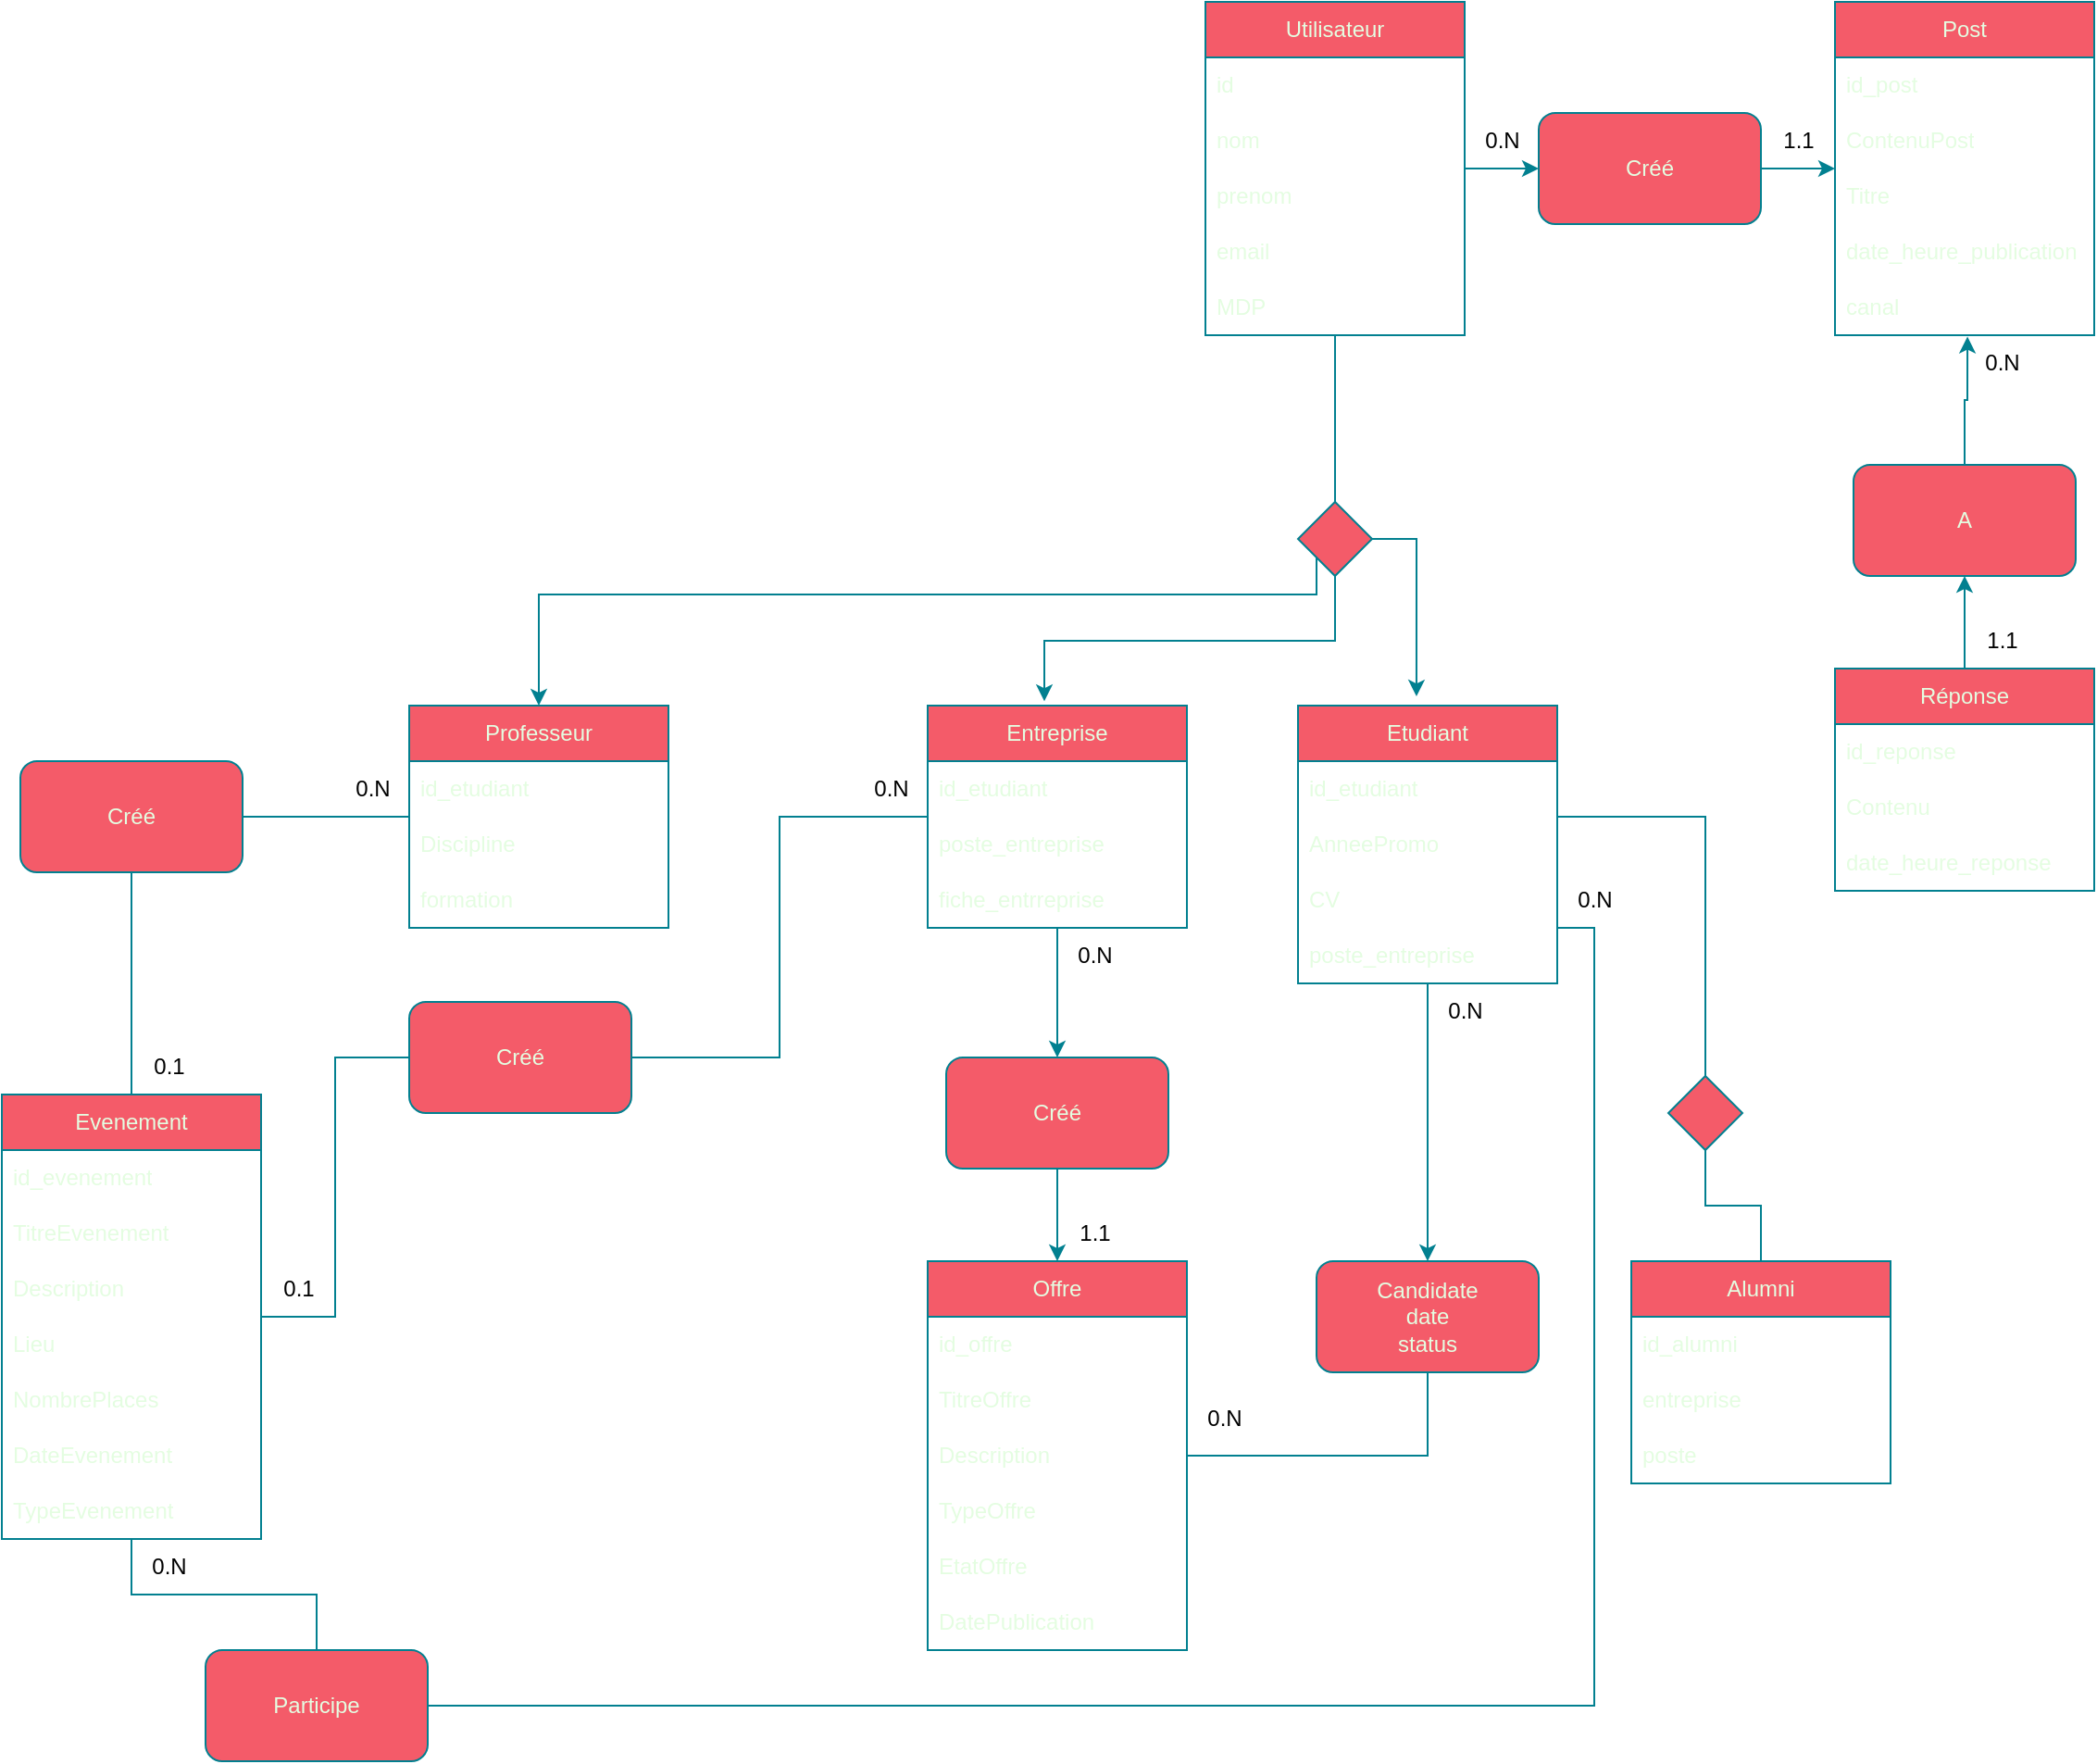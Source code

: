 <mxfile version="24.2.5" type="device" pages="2">
  <diagram name="MCD" id="vf3dNvlJdAmsOAHzw1FQ">
    <mxGraphModel dx="2234" dy="836" grid="1" gridSize="10" guides="1" tooltips="1" connect="1" arrows="1" fold="1" page="0" pageScale="1" pageWidth="827" pageHeight="1169" math="0" shadow="0">
      <root>
        <mxCell id="0" />
        <mxCell id="1" parent="0" />
        <mxCell id="xNxbDZh3wqqcQROVwkGP-92" style="edgeStyle=orthogonalEdgeStyle;rounded=0;orthogonalLoop=1;jettySize=auto;html=1;strokeColor=#028090;fontColor=#E4FDE1;fillColor=#F45B69;endArrow=none;endFill=0;" edge="1" parent="1" source="xNxbDZh3wqqcQROVwkGP-160" target="xNxbDZh3wqqcQROVwkGP-131">
          <mxGeometry relative="1" as="geometry" />
        </mxCell>
        <mxCell id="xNxbDZh3wqqcQROVwkGP-93" style="edgeStyle=orthogonalEdgeStyle;rounded=0;orthogonalLoop=1;jettySize=auto;html=1;strokeColor=#028090;fontColor=#E4FDE1;fillColor=#F45B69;" edge="1" parent="1" source="xNxbDZh3wqqcQROVwkGP-94" target="xNxbDZh3wqqcQROVwkGP-164">
          <mxGeometry relative="1" as="geometry" />
        </mxCell>
        <mxCell id="xNxbDZh3wqqcQROVwkGP-94" value="Utilisateur" style="swimlane;fontStyle=0;childLayout=stackLayout;horizontal=1;startSize=30;horizontalStack=0;resizeParent=1;resizeParentMax=0;resizeLast=0;collapsible=1;marginBottom=0;whiteSpace=wrap;html=1;fillColor=#F45B69;strokeColor=#028090;labelBackgroundColor=none;fontColor=#E4FDE1;" vertex="1" parent="1">
          <mxGeometry x="110" y="50" width="140" height="180" as="geometry" />
        </mxCell>
        <mxCell id="xNxbDZh3wqqcQROVwkGP-95" value="id" style="text;strokeColor=none;fillColor=none;align=left;verticalAlign=middle;spacingLeft=4;spacingRight=4;overflow=hidden;points=[[0,0.5],[1,0.5]];portConstraint=eastwest;rotatable=0;whiteSpace=wrap;html=1;labelBackgroundColor=none;fontColor=#E4FDE1;" vertex="1" parent="xNxbDZh3wqqcQROVwkGP-94">
          <mxGeometry y="30" width="140" height="30" as="geometry" />
        </mxCell>
        <mxCell id="xNxbDZh3wqqcQROVwkGP-96" value="nom" style="text;strokeColor=none;fillColor=none;align=left;verticalAlign=middle;spacingLeft=4;spacingRight=4;overflow=hidden;points=[[0,0.5],[1,0.5]];portConstraint=eastwest;rotatable=0;whiteSpace=wrap;html=1;labelBackgroundColor=none;fontColor=#E4FDE1;" vertex="1" parent="xNxbDZh3wqqcQROVwkGP-94">
          <mxGeometry y="60" width="140" height="30" as="geometry" />
        </mxCell>
        <mxCell id="xNxbDZh3wqqcQROVwkGP-97" value="prenom" style="text;strokeColor=none;fillColor=none;align=left;verticalAlign=middle;spacingLeft=4;spacingRight=4;overflow=hidden;points=[[0,0.5],[1,0.5]];portConstraint=eastwest;rotatable=0;whiteSpace=wrap;html=1;labelBackgroundColor=none;fontColor=#E4FDE1;" vertex="1" parent="xNxbDZh3wqqcQROVwkGP-94">
          <mxGeometry y="90" width="140" height="30" as="geometry" />
        </mxCell>
        <mxCell id="xNxbDZh3wqqcQROVwkGP-98" value="email" style="text;strokeColor=none;fillColor=none;align=left;verticalAlign=middle;spacingLeft=4;spacingRight=4;overflow=hidden;points=[[0,0.5],[1,0.5]];portConstraint=eastwest;rotatable=0;whiteSpace=wrap;html=1;labelBackgroundColor=none;fontColor=#E4FDE1;" vertex="1" parent="xNxbDZh3wqqcQROVwkGP-94">
          <mxGeometry y="120" width="140" height="30" as="geometry" />
        </mxCell>
        <mxCell id="xNxbDZh3wqqcQROVwkGP-99" value="MDP" style="text;strokeColor=none;fillColor=none;align=left;verticalAlign=middle;spacingLeft=4;spacingRight=4;overflow=hidden;points=[[0,0.5],[1,0.5]];portConstraint=eastwest;rotatable=0;whiteSpace=wrap;html=1;labelBackgroundColor=none;fontColor=#E4FDE1;" vertex="1" parent="xNxbDZh3wqqcQROVwkGP-94">
          <mxGeometry y="150" width="140" height="30" as="geometry" />
        </mxCell>
        <mxCell id="xNxbDZh3wqqcQROVwkGP-100" style="edgeStyle=orthogonalEdgeStyle;rounded=0;orthogonalLoop=1;jettySize=auto;html=1;strokeColor=#028090;fontColor=#E4FDE1;fillColor=#F45B69;endArrow=none;endFill=0;" edge="1" parent="1" source="xNxbDZh3wqqcQROVwkGP-103" target="xNxbDZh3wqqcQROVwkGP-159">
          <mxGeometry relative="1" as="geometry">
            <Array as="points">
              <mxPoint x="380" y="490" />
            </Array>
          </mxGeometry>
        </mxCell>
        <mxCell id="xNxbDZh3wqqcQROVwkGP-101" style="edgeStyle=orthogonalEdgeStyle;rounded=0;orthogonalLoop=1;jettySize=auto;html=1;strokeColor=#028090;fontColor=#E4FDE1;fillColor=#F45B69;" edge="1" parent="1" source="xNxbDZh3wqqcQROVwkGP-103" target="xNxbDZh3wqqcQROVwkGP-162">
          <mxGeometry relative="1" as="geometry" />
        </mxCell>
        <mxCell id="xNxbDZh3wqqcQROVwkGP-102" style="edgeStyle=orthogonalEdgeStyle;rounded=0;orthogonalLoop=1;jettySize=auto;html=1;strokeColor=#028090;fontColor=#E4FDE1;fillColor=#F45B69;endArrow=none;endFill=0;" edge="1" parent="1" source="xNxbDZh3wqqcQROVwkGP-103" target="xNxbDZh3wqqcQROVwkGP-160">
          <mxGeometry relative="1" as="geometry">
            <Array as="points">
              <mxPoint x="320" y="550" />
              <mxPoint x="320" y="970" />
            </Array>
          </mxGeometry>
        </mxCell>
        <mxCell id="xNxbDZh3wqqcQROVwkGP-103" value="Etudiant" style="swimlane;fontStyle=0;childLayout=stackLayout;horizontal=1;startSize=30;horizontalStack=0;resizeParent=1;resizeParentMax=0;resizeLast=0;collapsible=1;marginBottom=0;whiteSpace=wrap;html=1;fillColor=#F45B69;strokeColor=#028090;labelBackgroundColor=none;fontColor=#E4FDE1;" vertex="1" parent="1">
          <mxGeometry x="160" y="430" width="140" height="150" as="geometry" />
        </mxCell>
        <mxCell id="xNxbDZh3wqqcQROVwkGP-104" value="id_etudiant" style="text;strokeColor=none;fillColor=none;align=left;verticalAlign=middle;spacingLeft=4;spacingRight=4;overflow=hidden;points=[[0,0.5],[1,0.5]];portConstraint=eastwest;rotatable=0;whiteSpace=wrap;html=1;labelBackgroundColor=none;fontColor=#E4FDE1;" vertex="1" parent="xNxbDZh3wqqcQROVwkGP-103">
          <mxGeometry y="30" width="140" height="30" as="geometry" />
        </mxCell>
        <mxCell id="xNxbDZh3wqqcQROVwkGP-105" value="AnneePromo" style="text;strokeColor=none;fillColor=none;align=left;verticalAlign=middle;spacingLeft=4;spacingRight=4;overflow=hidden;points=[[0,0.5],[1,0.5]];portConstraint=eastwest;rotatable=0;whiteSpace=wrap;html=1;labelBackgroundColor=none;fontColor=#E4FDE1;" vertex="1" parent="xNxbDZh3wqqcQROVwkGP-103">
          <mxGeometry y="60" width="140" height="30" as="geometry" />
        </mxCell>
        <mxCell id="xNxbDZh3wqqcQROVwkGP-106" value="CV" style="text;strokeColor=none;fillColor=none;align=left;verticalAlign=middle;spacingLeft=4;spacingRight=4;overflow=hidden;points=[[0,0.5],[1,0.5]];portConstraint=eastwest;rotatable=0;whiteSpace=wrap;html=1;labelBackgroundColor=none;fontColor=#E4FDE1;" vertex="1" parent="xNxbDZh3wqqcQROVwkGP-103">
          <mxGeometry y="90" width="140" height="30" as="geometry" />
        </mxCell>
        <mxCell id="xNxbDZh3wqqcQROVwkGP-107" value="poste_entreprise " style="text;strokeColor=none;fillColor=none;align=left;verticalAlign=middle;spacingLeft=4;spacingRight=4;overflow=hidden;points=[[0,0.5],[1,0.5]];portConstraint=eastwest;rotatable=0;whiteSpace=wrap;html=1;labelBackgroundColor=none;fontColor=#E4FDE1;" vertex="1" parent="xNxbDZh3wqqcQROVwkGP-103">
          <mxGeometry y="120" width="140" height="30" as="geometry" />
        </mxCell>
        <mxCell id="xNxbDZh3wqqcQROVwkGP-108" style="edgeStyle=orthogonalEdgeStyle;rounded=0;orthogonalLoop=1;jettySize=auto;html=1;exitX=1;exitY=0.5;exitDx=0;exitDy=0;entryX=0.457;entryY=-0.033;entryDx=0;entryDy=0;entryPerimeter=0;labelBackgroundColor=none;strokeColor=#028090;fontColor=default;" edge="1" parent="1" source="xNxbDZh3wqqcQROVwkGP-110" target="xNxbDZh3wqqcQROVwkGP-103">
          <mxGeometry relative="1" as="geometry" />
        </mxCell>
        <mxCell id="xNxbDZh3wqqcQROVwkGP-109" style="edgeStyle=orthogonalEdgeStyle;rounded=0;orthogonalLoop=1;jettySize=auto;html=1;exitX=0;exitY=0.5;exitDx=0;exitDy=0;labelBackgroundColor=none;strokeColor=#028090;fontColor=default;" edge="1" parent="1" source="xNxbDZh3wqqcQROVwkGP-110" target="xNxbDZh3wqqcQROVwkGP-120">
          <mxGeometry relative="1" as="geometry">
            <Array as="points">
              <mxPoint x="170" y="370" />
              <mxPoint x="-250" y="370" />
            </Array>
          </mxGeometry>
        </mxCell>
        <mxCell id="xNxbDZh3wqqcQROVwkGP-110" value="" style="rhombus;whiteSpace=wrap;html=1;labelBackgroundColor=none;fillColor=#F45B69;strokeColor=#028090;fontColor=#E4FDE1;" vertex="1" parent="1">
          <mxGeometry x="160" y="320" width="40" height="40" as="geometry" />
        </mxCell>
        <mxCell id="xNxbDZh3wqqcQROVwkGP-111" style="edgeStyle=orthogonalEdgeStyle;rounded=0;orthogonalLoop=1;jettySize=auto;html=1;endArrow=none;endFill=0;labelBackgroundColor=none;strokeColor=#028090;fontColor=default;" edge="1" parent="1" source="xNxbDZh3wqqcQROVwkGP-110" target="xNxbDZh3wqqcQROVwkGP-94">
          <mxGeometry relative="1" as="geometry">
            <mxPoint x="189.02" y="260.99" as="targetPoint" />
          </mxGeometry>
        </mxCell>
        <mxCell id="xNxbDZh3wqqcQROVwkGP-112" style="edgeStyle=orthogonalEdgeStyle;rounded=0;orthogonalLoop=1;jettySize=auto;html=1;strokeColor=#028090;fontColor=#E4FDE1;fillColor=#F45B69;" edge="1" parent="1" source="xNxbDZh3wqqcQROVwkGP-114" target="xNxbDZh3wqqcQROVwkGP-150">
          <mxGeometry relative="1" as="geometry" />
        </mxCell>
        <mxCell id="xNxbDZh3wqqcQROVwkGP-113" style="edgeStyle=orthogonalEdgeStyle;rounded=0;orthogonalLoop=1;jettySize=auto;html=1;strokeColor=#028090;fontColor=#E4FDE1;fillColor=#F45B69;endArrow=none;endFill=0;" edge="1" parent="1" source="xNxbDZh3wqqcQROVwkGP-114" target="xNxbDZh3wqqcQROVwkGP-168">
          <mxGeometry relative="1" as="geometry">
            <Array as="points">
              <mxPoint x="-120" y="490" />
              <mxPoint x="-120" y="620" />
            </Array>
          </mxGeometry>
        </mxCell>
        <mxCell id="xNxbDZh3wqqcQROVwkGP-114" value="Entreprise" style="swimlane;fontStyle=0;childLayout=stackLayout;horizontal=1;startSize=30;horizontalStack=0;resizeParent=1;resizeParentMax=0;resizeLast=0;collapsible=1;marginBottom=0;whiteSpace=wrap;html=1;fillColor=#F45B69;strokeColor=#028090;labelBackgroundColor=none;fontColor=#E4FDE1;" vertex="1" parent="1">
          <mxGeometry x="-40" y="430" width="140" height="120" as="geometry" />
        </mxCell>
        <mxCell id="xNxbDZh3wqqcQROVwkGP-115" value="id_etudiant" style="text;strokeColor=none;fillColor=none;align=left;verticalAlign=middle;spacingLeft=4;spacingRight=4;overflow=hidden;points=[[0,0.5],[1,0.5]];portConstraint=eastwest;rotatable=0;whiteSpace=wrap;html=1;labelBackgroundColor=none;fontColor=#E4FDE1;" vertex="1" parent="xNxbDZh3wqqcQROVwkGP-114">
          <mxGeometry y="30" width="140" height="30" as="geometry" />
        </mxCell>
        <mxCell id="xNxbDZh3wqqcQROVwkGP-116" value="poste_entreprise" style="text;strokeColor=none;fillColor=none;align=left;verticalAlign=middle;spacingLeft=4;spacingRight=4;overflow=hidden;points=[[0,0.5],[1,0.5]];portConstraint=eastwest;rotatable=0;whiteSpace=wrap;html=1;labelBackgroundColor=none;fontColor=#E4FDE1;" vertex="1" parent="xNxbDZh3wqqcQROVwkGP-114">
          <mxGeometry y="60" width="140" height="30" as="geometry" />
        </mxCell>
        <mxCell id="xNxbDZh3wqqcQROVwkGP-117" value="fiche_entrreprise" style="text;strokeColor=none;fillColor=none;align=left;verticalAlign=middle;spacingLeft=4;spacingRight=4;overflow=hidden;points=[[0,0.5],[1,0.5]];portConstraint=eastwest;rotatable=0;whiteSpace=wrap;html=1;labelBackgroundColor=none;fontColor=#E4FDE1;" vertex="1" parent="xNxbDZh3wqqcQROVwkGP-114">
          <mxGeometry y="90" width="140" height="30" as="geometry" />
        </mxCell>
        <mxCell id="xNxbDZh3wqqcQROVwkGP-118" style="edgeStyle=orthogonalEdgeStyle;rounded=0;orthogonalLoop=1;jettySize=auto;html=1;exitX=0.5;exitY=1;exitDx=0;exitDy=0;entryX=0.45;entryY=-0.02;entryDx=0;entryDy=0;entryPerimeter=0;labelBackgroundColor=none;strokeColor=#028090;fontColor=default;" edge="1" parent="1" source="xNxbDZh3wqqcQROVwkGP-110" target="xNxbDZh3wqqcQROVwkGP-114">
          <mxGeometry relative="1" as="geometry" />
        </mxCell>
        <mxCell id="xNxbDZh3wqqcQROVwkGP-119" style="edgeStyle=orthogonalEdgeStyle;rounded=0;orthogonalLoop=1;jettySize=auto;html=1;strokeColor=#028090;fontColor=#E4FDE1;fillColor=#F45B69;endArrow=none;endFill=0;" edge="1" parent="1" source="xNxbDZh3wqqcQROVwkGP-120" target="xNxbDZh3wqqcQROVwkGP-166">
          <mxGeometry relative="1" as="geometry" />
        </mxCell>
        <mxCell id="xNxbDZh3wqqcQROVwkGP-120" value="Professeur" style="swimlane;fontStyle=0;childLayout=stackLayout;horizontal=1;startSize=30;horizontalStack=0;resizeParent=1;resizeParentMax=0;resizeLast=0;collapsible=1;marginBottom=0;whiteSpace=wrap;html=1;fillColor=#F45B69;strokeColor=#028090;labelBackgroundColor=none;fontColor=#E4FDE1;" vertex="1" parent="1">
          <mxGeometry x="-320" y="430" width="140" height="120" as="geometry" />
        </mxCell>
        <mxCell id="xNxbDZh3wqqcQROVwkGP-121" value="id_etudiant" style="text;strokeColor=none;fillColor=none;align=left;verticalAlign=middle;spacingLeft=4;spacingRight=4;overflow=hidden;points=[[0,0.5],[1,0.5]];portConstraint=eastwest;rotatable=0;whiteSpace=wrap;html=1;labelBackgroundColor=none;fontColor=#E4FDE1;" vertex="1" parent="xNxbDZh3wqqcQROVwkGP-120">
          <mxGeometry y="30" width="140" height="30" as="geometry" />
        </mxCell>
        <mxCell id="xNxbDZh3wqqcQROVwkGP-122" value="Discipline" style="text;strokeColor=none;fillColor=none;align=left;verticalAlign=middle;spacingLeft=4;spacingRight=4;overflow=hidden;points=[[0,0.5],[1,0.5]];portConstraint=eastwest;rotatable=0;whiteSpace=wrap;html=1;labelBackgroundColor=none;fontColor=#E4FDE1;" vertex="1" parent="xNxbDZh3wqqcQROVwkGP-120">
          <mxGeometry y="60" width="140" height="30" as="geometry" />
        </mxCell>
        <mxCell id="xNxbDZh3wqqcQROVwkGP-123" value="formation" style="text;strokeColor=none;fillColor=none;align=left;verticalAlign=middle;spacingLeft=4;spacingRight=4;overflow=hidden;points=[[0,0.5],[1,0.5]];portConstraint=eastwest;rotatable=0;whiteSpace=wrap;html=1;labelBackgroundColor=none;fontColor=#E4FDE1;" vertex="1" parent="xNxbDZh3wqqcQROVwkGP-120">
          <mxGeometry y="90" width="140" height="30" as="geometry" />
        </mxCell>
        <mxCell id="xNxbDZh3wqqcQROVwkGP-124" value="Offre" style="swimlane;fontStyle=0;childLayout=stackLayout;horizontal=1;startSize=30;horizontalStack=0;resizeParent=1;resizeParentMax=0;resizeLast=0;collapsible=1;marginBottom=0;whiteSpace=wrap;html=1;fillColor=#F45B69;strokeColor=#028090;labelBackgroundColor=none;fontColor=#E4FDE1;" vertex="1" parent="1">
          <mxGeometry x="-40" y="730" width="140" height="210" as="geometry" />
        </mxCell>
        <mxCell id="xNxbDZh3wqqcQROVwkGP-125" value="id_offre" style="text;strokeColor=none;fillColor=none;align=left;verticalAlign=middle;spacingLeft=4;spacingRight=4;overflow=hidden;points=[[0,0.5],[1,0.5]];portConstraint=eastwest;rotatable=0;whiteSpace=wrap;html=1;labelBackgroundColor=none;fontColor=#E4FDE1;" vertex="1" parent="xNxbDZh3wqqcQROVwkGP-124">
          <mxGeometry y="30" width="140" height="30" as="geometry" />
        </mxCell>
        <mxCell id="xNxbDZh3wqqcQROVwkGP-126" value="TitreOffre" style="text;strokeColor=none;fillColor=none;align=left;verticalAlign=middle;spacingLeft=4;spacingRight=4;overflow=hidden;points=[[0,0.5],[1,0.5]];portConstraint=eastwest;rotatable=0;whiteSpace=wrap;html=1;labelBackgroundColor=none;fontColor=#E4FDE1;" vertex="1" parent="xNxbDZh3wqqcQROVwkGP-124">
          <mxGeometry y="60" width="140" height="30" as="geometry" />
        </mxCell>
        <mxCell id="xNxbDZh3wqqcQROVwkGP-127" value="Description" style="text;strokeColor=none;fillColor=none;align=left;verticalAlign=middle;spacingLeft=4;spacingRight=4;overflow=hidden;points=[[0,0.5],[1,0.5]];portConstraint=eastwest;rotatable=0;whiteSpace=wrap;html=1;labelBackgroundColor=none;fontColor=#E4FDE1;" vertex="1" parent="xNxbDZh3wqqcQROVwkGP-124">
          <mxGeometry y="90" width="140" height="30" as="geometry" />
        </mxCell>
        <mxCell id="xNxbDZh3wqqcQROVwkGP-128" value="TypeOffre&amp;nbsp;" style="text;strokeColor=none;fillColor=none;align=left;verticalAlign=middle;spacingLeft=4;spacingRight=4;overflow=hidden;points=[[0,0.5],[1,0.5]];portConstraint=eastwest;rotatable=0;whiteSpace=wrap;html=1;labelBackgroundColor=none;fontColor=#E4FDE1;" vertex="1" parent="xNxbDZh3wqqcQROVwkGP-124">
          <mxGeometry y="120" width="140" height="30" as="geometry" />
        </mxCell>
        <mxCell id="xNxbDZh3wqqcQROVwkGP-129" value="EtatOffre&amp;nbsp;" style="text;strokeColor=none;fillColor=none;align=left;verticalAlign=middle;spacingLeft=4;spacingRight=4;overflow=hidden;points=[[0,0.5],[1,0.5]];portConstraint=eastwest;rotatable=0;whiteSpace=wrap;html=1;labelBackgroundColor=none;fontColor=#E4FDE1;" vertex="1" parent="xNxbDZh3wqqcQROVwkGP-124">
          <mxGeometry y="150" width="140" height="30" as="geometry" />
        </mxCell>
        <mxCell id="xNxbDZh3wqqcQROVwkGP-130" value="DatePublication" style="text;strokeColor=none;fillColor=none;align=left;verticalAlign=middle;spacingLeft=4;spacingRight=4;overflow=hidden;points=[[0,0.5],[1,0.5]];portConstraint=eastwest;rotatable=0;whiteSpace=wrap;html=1;labelBackgroundColor=none;fontColor=#E4FDE1;" vertex="1" parent="xNxbDZh3wqqcQROVwkGP-124">
          <mxGeometry y="180" width="140" height="30" as="geometry" />
        </mxCell>
        <mxCell id="xNxbDZh3wqqcQROVwkGP-131" value="Evenement" style="swimlane;fontStyle=0;childLayout=stackLayout;horizontal=1;startSize=30;horizontalStack=0;resizeParent=1;resizeParentMax=0;resizeLast=0;collapsible=1;marginBottom=0;whiteSpace=wrap;html=1;fillColor=#F45B69;strokeColor=#028090;labelBackgroundColor=none;fontColor=#E4FDE1;" vertex="1" parent="1">
          <mxGeometry x="-540" y="640" width="140" height="240" as="geometry" />
        </mxCell>
        <mxCell id="xNxbDZh3wqqcQROVwkGP-132" value="id_evenement" style="text;strokeColor=none;fillColor=none;align=left;verticalAlign=middle;spacingLeft=4;spacingRight=4;overflow=hidden;points=[[0,0.5],[1,0.5]];portConstraint=eastwest;rotatable=0;whiteSpace=wrap;html=1;labelBackgroundColor=none;fontColor=#E4FDE1;" vertex="1" parent="xNxbDZh3wqqcQROVwkGP-131">
          <mxGeometry y="30" width="140" height="30" as="geometry" />
        </mxCell>
        <mxCell id="xNxbDZh3wqqcQROVwkGP-133" value="TitreEvenement" style="text;strokeColor=none;fillColor=none;align=left;verticalAlign=middle;spacingLeft=4;spacingRight=4;overflow=hidden;points=[[0,0.5],[1,0.5]];portConstraint=eastwest;rotatable=0;whiteSpace=wrap;html=1;labelBackgroundColor=none;fontColor=#E4FDE1;" vertex="1" parent="xNxbDZh3wqqcQROVwkGP-131">
          <mxGeometry y="60" width="140" height="30" as="geometry" />
        </mxCell>
        <mxCell id="xNxbDZh3wqqcQROVwkGP-134" value="Description" style="text;strokeColor=none;fillColor=none;align=left;verticalAlign=middle;spacingLeft=4;spacingRight=4;overflow=hidden;points=[[0,0.5],[1,0.5]];portConstraint=eastwest;rotatable=0;whiteSpace=wrap;html=1;labelBackgroundColor=none;fontColor=#E4FDE1;" vertex="1" parent="xNxbDZh3wqqcQROVwkGP-131">
          <mxGeometry y="90" width="140" height="30" as="geometry" />
        </mxCell>
        <mxCell id="xNxbDZh3wqqcQROVwkGP-135" value="Lieu" style="text;strokeColor=none;fillColor=none;align=left;verticalAlign=middle;spacingLeft=4;spacingRight=4;overflow=hidden;points=[[0,0.5],[1,0.5]];portConstraint=eastwest;rotatable=0;whiteSpace=wrap;html=1;labelBackgroundColor=none;fontColor=#E4FDE1;" vertex="1" parent="xNxbDZh3wqqcQROVwkGP-131">
          <mxGeometry y="120" width="140" height="30" as="geometry" />
        </mxCell>
        <mxCell id="xNxbDZh3wqqcQROVwkGP-136" value="NombrePlaces" style="text;strokeColor=none;fillColor=none;align=left;verticalAlign=middle;spacingLeft=4;spacingRight=4;overflow=hidden;points=[[0,0.5],[1,0.5]];portConstraint=eastwest;rotatable=0;whiteSpace=wrap;html=1;labelBackgroundColor=none;fontColor=#E4FDE1;" vertex="1" parent="xNxbDZh3wqqcQROVwkGP-131">
          <mxGeometry y="150" width="140" height="30" as="geometry" />
        </mxCell>
        <mxCell id="xNxbDZh3wqqcQROVwkGP-137" value="DateEvenement" style="text;strokeColor=none;fillColor=none;align=left;verticalAlign=middle;spacingLeft=4;spacingRight=4;overflow=hidden;points=[[0,0.5],[1,0.5]];portConstraint=eastwest;rotatable=0;whiteSpace=wrap;html=1;labelBackgroundColor=none;fontColor=#E4FDE1;" vertex="1" parent="xNxbDZh3wqqcQROVwkGP-131">
          <mxGeometry y="180" width="140" height="30" as="geometry" />
        </mxCell>
        <mxCell id="xNxbDZh3wqqcQROVwkGP-138" value="TypeEvenement" style="text;strokeColor=none;fillColor=none;align=left;verticalAlign=middle;spacingLeft=4;spacingRight=4;overflow=hidden;points=[[0,0.5],[1,0.5]];portConstraint=eastwest;rotatable=0;whiteSpace=wrap;html=1;labelBackgroundColor=none;fontColor=#E4FDE1;" vertex="1" parent="xNxbDZh3wqqcQROVwkGP-131">
          <mxGeometry y="210" width="140" height="30" as="geometry" />
        </mxCell>
        <mxCell id="xNxbDZh3wqqcQROVwkGP-139" value="Post" style="swimlane;fontStyle=0;childLayout=stackLayout;horizontal=1;startSize=30;horizontalStack=0;resizeParent=1;resizeParentMax=0;resizeLast=0;collapsible=1;marginBottom=0;whiteSpace=wrap;html=1;fillColor=#F45B69;strokeColor=#028090;labelBackgroundColor=none;fontColor=#E4FDE1;" vertex="1" parent="1">
          <mxGeometry x="450" y="50" width="140" height="180" as="geometry" />
        </mxCell>
        <mxCell id="xNxbDZh3wqqcQROVwkGP-140" value="id_post" style="text;strokeColor=none;fillColor=none;align=left;verticalAlign=middle;spacingLeft=4;spacingRight=4;overflow=hidden;points=[[0,0.5],[1,0.5]];portConstraint=eastwest;rotatable=0;whiteSpace=wrap;html=1;labelBackgroundColor=none;fontColor=#E4FDE1;" vertex="1" parent="xNxbDZh3wqqcQROVwkGP-139">
          <mxGeometry y="30" width="140" height="30" as="geometry" />
        </mxCell>
        <mxCell id="xNxbDZh3wqqcQROVwkGP-141" value="ContenuPost" style="text;strokeColor=none;fillColor=none;align=left;verticalAlign=middle;spacingLeft=4;spacingRight=4;overflow=hidden;points=[[0,0.5],[1,0.5]];portConstraint=eastwest;rotatable=0;whiteSpace=wrap;html=1;labelBackgroundColor=none;fontColor=#E4FDE1;" vertex="1" parent="xNxbDZh3wqqcQROVwkGP-139">
          <mxGeometry y="60" width="140" height="30" as="geometry" />
        </mxCell>
        <mxCell id="xNxbDZh3wqqcQROVwkGP-142" value="Titre" style="text;strokeColor=none;fillColor=none;align=left;verticalAlign=middle;spacingLeft=4;spacingRight=4;overflow=hidden;points=[[0,0.5],[1,0.5]];portConstraint=eastwest;rotatable=0;whiteSpace=wrap;html=1;labelBackgroundColor=none;fontColor=#E4FDE1;" vertex="1" parent="xNxbDZh3wqqcQROVwkGP-139">
          <mxGeometry y="90" width="140" height="30" as="geometry" />
        </mxCell>
        <mxCell id="xNxbDZh3wqqcQROVwkGP-143" value="date_heure_publication" style="text;strokeColor=none;fillColor=none;align=left;verticalAlign=middle;spacingLeft=4;spacingRight=4;overflow=hidden;points=[[0,0.5],[1,0.5]];portConstraint=eastwest;rotatable=0;whiteSpace=wrap;html=1;labelBackgroundColor=none;fontColor=#E4FDE1;" vertex="1" parent="xNxbDZh3wqqcQROVwkGP-139">
          <mxGeometry y="120" width="140" height="30" as="geometry" />
        </mxCell>
        <mxCell id="xNxbDZh3wqqcQROVwkGP-144" value="canal" style="text;strokeColor=none;fillColor=none;align=left;verticalAlign=middle;spacingLeft=4;spacingRight=4;overflow=hidden;points=[[0,0.5],[1,0.5]];portConstraint=eastwest;rotatable=0;whiteSpace=wrap;html=1;labelBackgroundColor=none;fontColor=#E4FDE1;" vertex="1" parent="xNxbDZh3wqqcQROVwkGP-139">
          <mxGeometry y="150" width="140" height="30" as="geometry" />
        </mxCell>
        <mxCell id="xNxbDZh3wqqcQROVwkGP-145" style="edgeStyle=orthogonalEdgeStyle;rounded=0;orthogonalLoop=1;jettySize=auto;html=1;exitX=0.5;exitY=0;exitDx=0;exitDy=0;entryX=0.5;entryY=1;entryDx=0;entryDy=0;labelBackgroundColor=none;strokeColor=#028090;fontColor=default;" edge="1" parent="1" source="xNxbDZh3wqqcQROVwkGP-146" target="xNxbDZh3wqqcQROVwkGP-152">
          <mxGeometry relative="1" as="geometry">
            <mxPoint x="700" y="820" as="targetPoint" />
          </mxGeometry>
        </mxCell>
        <mxCell id="xNxbDZh3wqqcQROVwkGP-146" value="Réponse" style="swimlane;fontStyle=0;childLayout=stackLayout;horizontal=1;startSize=30;horizontalStack=0;resizeParent=1;resizeParentMax=0;resizeLast=0;collapsible=1;marginBottom=0;whiteSpace=wrap;html=1;fillColor=#F45B69;strokeColor=#028090;labelBackgroundColor=none;fontColor=#E4FDE1;" vertex="1" parent="1">
          <mxGeometry x="450" y="410" width="140" height="120" as="geometry" />
        </mxCell>
        <mxCell id="xNxbDZh3wqqcQROVwkGP-147" value="id_reponse" style="text;strokeColor=none;fillColor=none;align=left;verticalAlign=middle;spacingLeft=4;spacingRight=4;overflow=hidden;points=[[0,0.5],[1,0.5]];portConstraint=eastwest;rotatable=0;whiteSpace=wrap;html=1;labelBackgroundColor=none;fontColor=#E4FDE1;" vertex="1" parent="xNxbDZh3wqqcQROVwkGP-146">
          <mxGeometry y="30" width="140" height="30" as="geometry" />
        </mxCell>
        <mxCell id="xNxbDZh3wqqcQROVwkGP-148" value="Contenu" style="text;strokeColor=none;fillColor=none;align=left;verticalAlign=middle;spacingLeft=4;spacingRight=4;overflow=hidden;points=[[0,0.5],[1,0.5]];portConstraint=eastwest;rotatable=0;whiteSpace=wrap;html=1;labelBackgroundColor=none;fontColor=#E4FDE1;" vertex="1" parent="xNxbDZh3wqqcQROVwkGP-146">
          <mxGeometry y="60" width="140" height="30" as="geometry" />
        </mxCell>
        <mxCell id="xNxbDZh3wqqcQROVwkGP-149" value="date_heure_reponse" style="text;strokeColor=none;fillColor=none;align=left;verticalAlign=middle;spacingLeft=4;spacingRight=4;overflow=hidden;points=[[0,0.5],[1,0.5]];portConstraint=eastwest;rotatable=0;whiteSpace=wrap;html=1;labelBackgroundColor=none;fontColor=#E4FDE1;" vertex="1" parent="xNxbDZh3wqqcQROVwkGP-146">
          <mxGeometry y="90" width="140" height="30" as="geometry" />
        </mxCell>
        <mxCell id="xNxbDZh3wqqcQROVwkGP-150" value="Créé" style="rounded=1;whiteSpace=wrap;html=1;labelBackgroundColor=none;fillColor=#F45B69;strokeColor=#028090;fontColor=#E4FDE1;" vertex="1" parent="1">
          <mxGeometry x="-30" y="620" width="120" height="60" as="geometry" />
        </mxCell>
        <mxCell id="xNxbDZh3wqqcQROVwkGP-151" style="edgeStyle=orthogonalEdgeStyle;rounded=0;orthogonalLoop=1;jettySize=auto;html=1;labelBackgroundColor=none;strokeColor=#028090;fontColor=default;" edge="1" parent="1" source="xNxbDZh3wqqcQROVwkGP-150" target="xNxbDZh3wqqcQROVwkGP-124">
          <mxGeometry relative="1" as="geometry">
            <Array as="points">
              <mxPoint x="30" y="810" />
            </Array>
          </mxGeometry>
        </mxCell>
        <mxCell id="xNxbDZh3wqqcQROVwkGP-152" value="A" style="rounded=1;whiteSpace=wrap;html=1;labelBackgroundColor=none;fillColor=#F45B69;strokeColor=#028090;fontColor=#E4FDE1;" vertex="1" parent="1">
          <mxGeometry x="460" y="300" width="120" height="60" as="geometry" />
        </mxCell>
        <mxCell id="xNxbDZh3wqqcQROVwkGP-153" style="edgeStyle=orthogonalEdgeStyle;rounded=0;orthogonalLoop=1;jettySize=auto;html=1;exitX=0.5;exitY=0;exitDx=0;exitDy=0;entryX=0.511;entryY=1.025;entryDx=0;entryDy=0;entryPerimeter=0;labelBackgroundColor=none;strokeColor=#028090;fontColor=default;" edge="1" parent="1" source="xNxbDZh3wqqcQROVwkGP-152" target="xNxbDZh3wqqcQROVwkGP-144">
          <mxGeometry relative="1" as="geometry" />
        </mxCell>
        <mxCell id="xNxbDZh3wqqcQROVwkGP-154" value="Alumni" style="swimlane;fontStyle=0;childLayout=stackLayout;horizontal=1;startSize=30;horizontalStack=0;resizeParent=1;resizeParentMax=0;resizeLast=0;collapsible=1;marginBottom=0;whiteSpace=wrap;html=1;fillColor=#F45B69;strokeColor=#028090;labelBackgroundColor=none;fontColor=#E4FDE1;" vertex="1" parent="1">
          <mxGeometry x="340" y="730" width="140" height="120" as="geometry" />
        </mxCell>
        <mxCell id="xNxbDZh3wqqcQROVwkGP-155" value="id_alumni" style="text;strokeColor=none;fillColor=none;align=left;verticalAlign=middle;spacingLeft=4;spacingRight=4;overflow=hidden;points=[[0,0.5],[1,0.5]];portConstraint=eastwest;rotatable=0;whiteSpace=wrap;html=1;labelBackgroundColor=none;fontColor=#E4FDE1;" vertex="1" parent="xNxbDZh3wqqcQROVwkGP-154">
          <mxGeometry y="30" width="140" height="30" as="geometry" />
        </mxCell>
        <mxCell id="xNxbDZh3wqqcQROVwkGP-156" value="entreprise" style="text;strokeColor=none;fillColor=none;align=left;verticalAlign=middle;spacingLeft=4;spacingRight=4;overflow=hidden;points=[[0,0.5],[1,0.5]];portConstraint=eastwest;rotatable=0;whiteSpace=wrap;html=1;labelBackgroundColor=none;fontColor=#E4FDE1;" vertex="1" parent="xNxbDZh3wqqcQROVwkGP-154">
          <mxGeometry y="60" width="140" height="30" as="geometry" />
        </mxCell>
        <mxCell id="xNxbDZh3wqqcQROVwkGP-157" value="poste" style="text;strokeColor=none;fillColor=none;align=left;verticalAlign=middle;spacingLeft=4;spacingRight=4;overflow=hidden;points=[[0,0.5],[1,0.5]];portConstraint=eastwest;rotatable=0;whiteSpace=wrap;html=1;labelBackgroundColor=none;fontColor=#E4FDE1;" vertex="1" parent="xNxbDZh3wqqcQROVwkGP-154">
          <mxGeometry y="90" width="140" height="30" as="geometry" />
        </mxCell>
        <mxCell id="xNxbDZh3wqqcQROVwkGP-158" style="edgeStyle=orthogonalEdgeStyle;rounded=0;orthogonalLoop=1;jettySize=auto;html=1;strokeColor=#028090;fontColor=#E4FDE1;fillColor=#F45B69;endArrow=none;endFill=0;" edge="1" parent="1" source="xNxbDZh3wqqcQROVwkGP-159" target="xNxbDZh3wqqcQROVwkGP-154">
          <mxGeometry relative="1" as="geometry" />
        </mxCell>
        <mxCell id="xNxbDZh3wqqcQROVwkGP-159" value="" style="rhombus;whiteSpace=wrap;html=1;labelBackgroundColor=none;fillColor=#F45B69;strokeColor=#028090;fontColor=#E4FDE1;" vertex="1" parent="1">
          <mxGeometry x="360" y="630" width="40" height="40" as="geometry" />
        </mxCell>
        <mxCell id="xNxbDZh3wqqcQROVwkGP-160" value="Participe" style="rounded=1;whiteSpace=wrap;html=1;labelBackgroundColor=none;fillColor=#F45B69;strokeColor=#028090;fontColor=#E4FDE1;" vertex="1" parent="1">
          <mxGeometry x="-430" y="940" width="120" height="60" as="geometry" />
        </mxCell>
        <mxCell id="xNxbDZh3wqqcQROVwkGP-161" style="edgeStyle=orthogonalEdgeStyle;rounded=0;orthogonalLoop=1;jettySize=auto;html=1;strokeColor=#028090;fontColor=#E4FDE1;fillColor=#F45B69;endArrow=none;endFill=0;" edge="1" parent="1" source="xNxbDZh3wqqcQROVwkGP-162" target="xNxbDZh3wqqcQROVwkGP-124">
          <mxGeometry relative="1" as="geometry">
            <Array as="points">
              <mxPoint x="230" y="835" />
            </Array>
          </mxGeometry>
        </mxCell>
        <mxCell id="xNxbDZh3wqqcQROVwkGP-162" value="Candidate&lt;div&gt;date&lt;/div&gt;&lt;div&gt;status&lt;/div&gt;" style="rounded=1;whiteSpace=wrap;html=1;labelBackgroundColor=none;fillColor=#F45B69;strokeColor=#028090;fontColor=#E4FDE1;" vertex="1" parent="1">
          <mxGeometry x="170" y="730" width="120" height="60" as="geometry" />
        </mxCell>
        <mxCell id="xNxbDZh3wqqcQROVwkGP-163" style="edgeStyle=orthogonalEdgeStyle;rounded=0;orthogonalLoop=1;jettySize=auto;html=1;strokeColor=#028090;fontColor=#E4FDE1;fillColor=#F45B69;" edge="1" parent="1" source="xNxbDZh3wqqcQROVwkGP-164" target="xNxbDZh3wqqcQROVwkGP-139">
          <mxGeometry relative="1" as="geometry" />
        </mxCell>
        <mxCell id="xNxbDZh3wqqcQROVwkGP-164" value="Créé" style="rounded=1;whiteSpace=wrap;html=1;labelBackgroundColor=none;fillColor=#F45B69;strokeColor=#028090;fontColor=#E4FDE1;" vertex="1" parent="1">
          <mxGeometry x="290" y="110" width="120" height="60" as="geometry" />
        </mxCell>
        <mxCell id="xNxbDZh3wqqcQROVwkGP-165" style="edgeStyle=orthogonalEdgeStyle;rounded=0;orthogonalLoop=1;jettySize=auto;html=1;strokeColor=#028090;fontColor=#E4FDE1;fillColor=#F45B69;endArrow=none;endFill=0;" edge="1" parent="1" source="xNxbDZh3wqqcQROVwkGP-166" target="xNxbDZh3wqqcQROVwkGP-131">
          <mxGeometry relative="1" as="geometry" />
        </mxCell>
        <mxCell id="xNxbDZh3wqqcQROVwkGP-166" value="Créé" style="rounded=1;whiteSpace=wrap;html=1;labelBackgroundColor=none;fillColor=#F45B69;strokeColor=#028090;fontColor=#E4FDE1;" vertex="1" parent="1">
          <mxGeometry x="-530" y="460" width="120" height="60" as="geometry" />
        </mxCell>
        <mxCell id="xNxbDZh3wqqcQROVwkGP-167" style="edgeStyle=orthogonalEdgeStyle;rounded=0;orthogonalLoop=1;jettySize=auto;html=1;strokeColor=#028090;fontColor=#E4FDE1;fillColor=#F45B69;endArrow=none;endFill=0;" edge="1" parent="1" source="xNxbDZh3wqqcQROVwkGP-168" target="xNxbDZh3wqqcQROVwkGP-131">
          <mxGeometry relative="1" as="geometry" />
        </mxCell>
        <mxCell id="xNxbDZh3wqqcQROVwkGP-168" value="Créé" style="rounded=1;whiteSpace=wrap;html=1;labelBackgroundColor=none;fillColor=#F45B69;strokeColor=#028090;fontColor=#E4FDE1;" vertex="1" parent="1">
          <mxGeometry x="-320" y="590" width="120" height="60" as="geometry" />
        </mxCell>
        <mxCell id="xNxbDZh3wqqcQROVwkGP-169" value="0.N" style="text;html=1;align=center;verticalAlign=middle;resizable=0;points=[];autosize=1;strokeColor=none;fillColor=none;" vertex="1" parent="1">
          <mxGeometry x="250" y="110" width="40" height="30" as="geometry" />
        </mxCell>
        <mxCell id="xNxbDZh3wqqcQROVwkGP-170" value="1.1" style="text;html=1;align=center;verticalAlign=middle;resizable=0;points=[];autosize=1;strokeColor=none;fillColor=none;" vertex="1" parent="1">
          <mxGeometry x="410" y="110" width="40" height="30" as="geometry" />
        </mxCell>
        <mxCell id="xNxbDZh3wqqcQROVwkGP-171" value="0.N" style="text;html=1;align=center;verticalAlign=middle;resizable=0;points=[];autosize=1;strokeColor=none;fillColor=none;" vertex="1" parent="1">
          <mxGeometry x="520" y="230" width="40" height="30" as="geometry" />
        </mxCell>
        <mxCell id="xNxbDZh3wqqcQROVwkGP-172" value="1.1" style="text;html=1;align=center;verticalAlign=middle;resizable=0;points=[];autosize=1;strokeColor=none;fillColor=none;" vertex="1" parent="1">
          <mxGeometry x="520" y="380" width="40" height="30" as="geometry" />
        </mxCell>
        <mxCell id="xNxbDZh3wqqcQROVwkGP-173" value="0.N" style="text;html=1;align=center;verticalAlign=middle;resizable=0;points=[];autosize=1;strokeColor=none;fillColor=none;" vertex="1" parent="1">
          <mxGeometry x="30" y="550" width="40" height="30" as="geometry" />
        </mxCell>
        <mxCell id="xNxbDZh3wqqcQROVwkGP-174" value="1.1" style="text;html=1;align=center;verticalAlign=middle;resizable=0;points=[];autosize=1;strokeColor=none;fillColor=none;" vertex="1" parent="1">
          <mxGeometry x="30" y="700" width="40" height="30" as="geometry" />
        </mxCell>
        <mxCell id="xNxbDZh3wqqcQROVwkGP-175" value="0.N" style="text;html=1;align=center;verticalAlign=middle;resizable=0;points=[];autosize=1;strokeColor=none;fillColor=none;" vertex="1" parent="1">
          <mxGeometry x="230" y="580" width="40" height="30" as="geometry" />
        </mxCell>
        <mxCell id="xNxbDZh3wqqcQROVwkGP-176" value="0.N" style="text;html=1;align=center;verticalAlign=middle;resizable=0;points=[];autosize=1;strokeColor=none;fillColor=none;" vertex="1" parent="1">
          <mxGeometry x="100" y="800" width="40" height="30" as="geometry" />
        </mxCell>
        <mxCell id="xNxbDZh3wqqcQROVwkGP-177" value="0.N" style="text;html=1;align=center;verticalAlign=middle;resizable=0;points=[];autosize=1;strokeColor=none;fillColor=none;" vertex="1" parent="1">
          <mxGeometry x="300" y="520" width="40" height="30" as="geometry" />
        </mxCell>
        <mxCell id="xNxbDZh3wqqcQROVwkGP-178" value="0.N" style="text;html=1;align=center;verticalAlign=middle;resizable=0;points=[];autosize=1;strokeColor=none;fillColor=none;" vertex="1" parent="1">
          <mxGeometry x="-470" y="880" width="40" height="30" as="geometry" />
        </mxCell>
        <mxCell id="xNxbDZh3wqqcQROVwkGP-179" value="0.N" style="text;html=1;align=center;verticalAlign=middle;resizable=0;points=[];autosize=1;strokeColor=none;fillColor=none;" vertex="1" parent="1">
          <mxGeometry x="-80" y="460" width="40" height="30" as="geometry" />
        </mxCell>
        <mxCell id="xNxbDZh3wqqcQROVwkGP-180" value="0.N" style="text;html=1;align=center;verticalAlign=middle;resizable=0;points=[];autosize=1;strokeColor=none;fillColor=none;" vertex="1" parent="1">
          <mxGeometry x="-360" y="460" width="40" height="30" as="geometry" />
        </mxCell>
        <mxCell id="xNxbDZh3wqqcQROVwkGP-181" value="0.1" style="text;html=1;align=center;verticalAlign=middle;resizable=0;points=[];autosize=1;strokeColor=none;fillColor=none;" vertex="1" parent="1">
          <mxGeometry x="-400" y="730" width="40" height="30" as="geometry" />
        </mxCell>
        <mxCell id="xNxbDZh3wqqcQROVwkGP-182" value="0.1" style="text;html=1;align=center;verticalAlign=middle;resizable=0;points=[];autosize=1;strokeColor=none;fillColor=none;" vertex="1" parent="1">
          <mxGeometry x="-470" y="610" width="40" height="30" as="geometry" />
        </mxCell>
      </root>
    </mxGraphModel>
  </diagram>
  <diagram name="MLD" id="_LgHuli7on-17BZIK3fs">
    <mxGraphModel dx="2393" dy="1329" grid="1" gridSize="10" guides="1" tooltips="1" connect="1" arrows="1" fold="1" page="0" pageScale="1" pageWidth="827" pageHeight="1169" math="0" shadow="0">
      <root>
        <mxCell id="8eXREgXHeoMpqVfYINqJ-0" />
        <mxCell id="8eXREgXHeoMpqVfYINqJ-1" parent="8eXREgXHeoMpqVfYINqJ-0" />
        <mxCell id="T_vao26rudjLCwdwVRNc-19" style="edgeStyle=orthogonalEdgeStyle;rounded=0;orthogonalLoop=1;jettySize=auto;html=1;strokeWidth=3;strokeColor=#A3A3A3;endArrow=oval;endFill=1;" edge="1" parent="8eXREgXHeoMpqVfYINqJ-1" source="T_vao26rudjLCwdwVRNc-18" target="T_vao26rudjLCwdwVRNc-10">
          <mxGeometry relative="1" as="geometry">
            <Array as="points">
              <mxPoint x="-210" y="545" />
              <mxPoint x="-210" y="670" />
            </Array>
          </mxGeometry>
        </mxCell>
        <mxCell id="8eXREgXHeoMpqVfYINqJ-4" value="Utilisateur" style="swimlane;fontStyle=0;childLayout=stackLayout;horizontal=1;startSize=30;horizontalStack=0;resizeParent=1;resizeParentMax=0;resizeLast=0;collapsible=1;marginBottom=0;whiteSpace=wrap;html=1;fillColor=#F45B69;strokeColor=#028090;labelBackgroundColor=none;fontColor=#E4FDE1;" vertex="1" parent="8eXREgXHeoMpqVfYINqJ-1">
          <mxGeometry x="320" y="10" width="120" height="180" as="geometry" />
        </mxCell>
        <mxCell id="8eXREgXHeoMpqVfYINqJ-5" value="&lt;span&gt;id&lt;/span&gt;" style="text;strokeColor=none;fillColor=none;align=left;verticalAlign=middle;spacingLeft=4;spacingRight=4;overflow=hidden;points=[[0,0.5],[1,0.5]];portConstraint=eastwest;rotatable=0;whiteSpace=wrap;html=1;labelBackgroundColor=none;fontColor=#E4FDE1;fontStyle=4" vertex="1" parent="8eXREgXHeoMpqVfYINqJ-4">
          <mxGeometry y="30" width="120" height="30" as="geometry" />
        </mxCell>
        <mxCell id="8eXREgXHeoMpqVfYINqJ-6" value="nom" style="text;strokeColor=none;fillColor=none;align=left;verticalAlign=middle;spacingLeft=4;spacingRight=4;overflow=hidden;points=[[0,0.5],[1,0.5]];portConstraint=eastwest;rotatable=0;whiteSpace=wrap;html=1;labelBackgroundColor=none;fontColor=#E4FDE1;" vertex="1" parent="8eXREgXHeoMpqVfYINqJ-4">
          <mxGeometry y="60" width="120" height="30" as="geometry" />
        </mxCell>
        <mxCell id="8eXREgXHeoMpqVfYINqJ-7" value="prenom" style="text;strokeColor=none;fillColor=none;align=left;verticalAlign=middle;spacingLeft=4;spacingRight=4;overflow=hidden;points=[[0,0.5],[1,0.5]];portConstraint=eastwest;rotatable=0;whiteSpace=wrap;html=1;labelBackgroundColor=none;fontColor=#E4FDE1;" vertex="1" parent="8eXREgXHeoMpqVfYINqJ-4">
          <mxGeometry y="90" width="120" height="30" as="geometry" />
        </mxCell>
        <mxCell id="8eXREgXHeoMpqVfYINqJ-8" value="email" style="text;strokeColor=none;fillColor=none;align=left;verticalAlign=middle;spacingLeft=4;spacingRight=4;overflow=hidden;points=[[0,0.5],[1,0.5]];portConstraint=eastwest;rotatable=0;whiteSpace=wrap;html=1;labelBackgroundColor=none;fontColor=#E4FDE1;" vertex="1" parent="8eXREgXHeoMpqVfYINqJ-4">
          <mxGeometry y="120" width="120" height="30" as="geometry" />
        </mxCell>
        <mxCell id="8eXREgXHeoMpqVfYINqJ-9" value="MDP" style="text;strokeColor=none;fillColor=none;align=left;verticalAlign=middle;spacingLeft=4;spacingRight=4;overflow=hidden;points=[[0,0.5],[1,0.5]];portConstraint=eastwest;rotatable=0;whiteSpace=wrap;html=1;labelBackgroundColor=none;fontColor=#E4FDE1;" vertex="1" parent="8eXREgXHeoMpqVfYINqJ-4">
          <mxGeometry y="150" width="120" height="30" as="geometry" />
        </mxCell>
        <mxCell id="8eXREgXHeoMpqVfYINqJ-13" value="Etudiant" style="swimlane;fontStyle=0;childLayout=stackLayout;horizontal=1;startSize=30;horizontalStack=0;resizeParent=1;resizeParentMax=0;resizeLast=0;collapsible=1;marginBottom=0;whiteSpace=wrap;html=1;fillColor=#F45B69;strokeColor=#028090;labelBackgroundColor=none;fontColor=#E4FDE1;" vertex="1" parent="8eXREgXHeoMpqVfYINqJ-1">
          <mxGeometry x="160" y="10" width="120" height="180" as="geometry" />
        </mxCell>
        <mxCell id="8eXREgXHeoMpqVfYINqJ-14" value="&lt;span&gt;id&lt;/span&gt;" style="text;strokeColor=none;fillColor=none;align=left;verticalAlign=middle;spacingLeft=4;spacingRight=4;overflow=hidden;points=[[0,0.5],[1,0.5]];portConstraint=eastwest;rotatable=0;whiteSpace=wrap;html=1;labelBackgroundColor=none;fontColor=#E4FDE1;fontStyle=4" vertex="1" parent="8eXREgXHeoMpqVfYINqJ-13">
          <mxGeometry y="30" width="120" height="30" as="geometry" />
        </mxCell>
        <mxCell id="8eXREgXHeoMpqVfYINqJ-15" value="AnneePromo" style="text;strokeColor=none;fillColor=none;align=left;verticalAlign=middle;spacingLeft=4;spacingRight=4;overflow=hidden;points=[[0,0.5],[1,0.5]];portConstraint=eastwest;rotatable=0;whiteSpace=wrap;html=1;labelBackgroundColor=none;fontColor=#E4FDE1;" vertex="1" parent="8eXREgXHeoMpqVfYINqJ-13">
          <mxGeometry y="60" width="120" height="30" as="geometry" />
        </mxCell>
        <mxCell id="8eXREgXHeoMpqVfYINqJ-16" value="CV" style="text;strokeColor=none;fillColor=none;align=left;verticalAlign=middle;spacingLeft=4;spacingRight=4;overflow=hidden;points=[[0,0.5],[1,0.5]];portConstraint=eastwest;rotatable=0;whiteSpace=wrap;html=1;labelBackgroundColor=none;fontColor=#E4FDE1;" vertex="1" parent="8eXREgXHeoMpqVfYINqJ-13">
          <mxGeometry y="90" width="120" height="30" as="geometry" />
        </mxCell>
        <mxCell id="8eXREgXHeoMpqVfYINqJ-17" value="poste_entreprise " style="text;strokeColor=none;fillColor=none;align=left;verticalAlign=middle;spacingLeft=4;spacingRight=4;overflow=hidden;points=[[0,0.5],[1,0.5]];portConstraint=eastwest;rotatable=0;whiteSpace=wrap;html=1;labelBackgroundColor=none;fontColor=#E4FDE1;" vertex="1" parent="8eXREgXHeoMpqVfYINqJ-13">
          <mxGeometry y="120" width="120" height="30" as="geometry" />
        </mxCell>
        <mxCell id="dQ9HWBghNhe_7UMcfGnW-4" value="#ref_utilisateur" style="text;strokeColor=none;fillColor=none;align=left;verticalAlign=middle;spacingLeft=4;spacingRight=4;overflow=hidden;points=[[0,0.5],[1,0.5]];portConstraint=eastwest;rotatable=0;whiteSpace=wrap;html=1;labelBackgroundColor=none;fontColor=#E4FDE1;" vertex="1" parent="8eXREgXHeoMpqVfYINqJ-13">
          <mxGeometry y="150" width="120" height="30" as="geometry" />
        </mxCell>
        <mxCell id="8eXREgXHeoMpqVfYINqJ-24" value="Entreprise" style="swimlane;fontStyle=0;childLayout=stackLayout;horizontal=1;startSize=30;horizontalStack=0;resizeParent=1;resizeParentMax=0;resizeLast=0;collapsible=1;marginBottom=0;whiteSpace=wrap;html=1;fillColor=#F45B69;strokeColor=#028090;labelBackgroundColor=none;fontColor=#E4FDE1;" vertex="1" parent="8eXREgXHeoMpqVfYINqJ-1">
          <mxGeometry x="-40" y="10" width="120" height="150" as="geometry" />
        </mxCell>
        <mxCell id="8eXREgXHeoMpqVfYINqJ-25" value="id" style="text;strokeColor=none;fillColor=none;align=left;verticalAlign=middle;spacingLeft=4;spacingRight=4;overflow=hidden;points=[[0,0.5],[1,0.5]];portConstraint=eastwest;rotatable=0;whiteSpace=wrap;html=1;labelBackgroundColor=none;fontColor=#E4FDE1;fontStyle=4" vertex="1" parent="8eXREgXHeoMpqVfYINqJ-24">
          <mxGeometry y="30" width="120" height="30" as="geometry" />
        </mxCell>
        <mxCell id="8eXREgXHeoMpqVfYINqJ-26" value="poste_entreprise" style="text;strokeColor=none;fillColor=none;align=left;verticalAlign=middle;spacingLeft=4;spacingRight=4;overflow=hidden;points=[[0,0.5],[1,0.5]];portConstraint=eastwest;rotatable=0;whiteSpace=wrap;html=1;labelBackgroundColor=none;fontColor=#E4FDE1;" vertex="1" parent="8eXREgXHeoMpqVfYINqJ-24">
          <mxGeometry y="60" width="120" height="30" as="geometry" />
        </mxCell>
        <mxCell id="8eXREgXHeoMpqVfYINqJ-27" value="fiche_entrreprise" style="text;strokeColor=none;fillColor=none;align=left;verticalAlign=middle;spacingLeft=4;spacingRight=4;overflow=hidden;points=[[0,0.5],[1,0.5]];portConstraint=eastwest;rotatable=0;whiteSpace=wrap;html=1;labelBackgroundColor=none;fontColor=#E4FDE1;" vertex="1" parent="8eXREgXHeoMpqVfYINqJ-24">
          <mxGeometry y="90" width="120" height="30" as="geometry" />
        </mxCell>
        <mxCell id="dQ9HWBghNhe_7UMcfGnW-6" value="#ref_utilisateur" style="text;strokeColor=none;fillColor=none;align=left;verticalAlign=middle;spacingLeft=4;spacingRight=4;overflow=hidden;points=[[0,0.5],[1,0.5]];portConstraint=eastwest;rotatable=0;whiteSpace=wrap;html=1;labelBackgroundColor=none;fontColor=#E4FDE1;" vertex="1" parent="8eXREgXHeoMpqVfYINqJ-24">
          <mxGeometry y="120" width="120" height="30" as="geometry" />
        </mxCell>
        <mxCell id="8eXREgXHeoMpqVfYINqJ-30" value="Professeur" style="swimlane;fontStyle=0;childLayout=stackLayout;horizontal=1;startSize=30;horizontalStack=0;resizeParent=1;resizeParentMax=0;resizeLast=0;collapsible=1;marginBottom=0;whiteSpace=wrap;html=1;fillColor=#F45B69;strokeColor=#028090;labelBackgroundColor=none;fontColor=#E4FDE1;" vertex="1" parent="8eXREgXHeoMpqVfYINqJ-1">
          <mxGeometry x="-200" y="10" width="120" height="150" as="geometry" />
        </mxCell>
        <mxCell id="8eXREgXHeoMpqVfYINqJ-31" value="id" style="text;strokeColor=none;fillColor=none;align=left;verticalAlign=middle;spacingLeft=4;spacingRight=4;overflow=hidden;points=[[0,0.5],[1,0.5]];portConstraint=eastwest;rotatable=0;whiteSpace=wrap;html=1;labelBackgroundColor=none;fontColor=#E4FDE1;fontStyle=4" vertex="1" parent="8eXREgXHeoMpqVfYINqJ-30">
          <mxGeometry y="30" width="120" height="30" as="geometry" />
        </mxCell>
        <mxCell id="8eXREgXHeoMpqVfYINqJ-32" value="Discipline" style="text;strokeColor=none;fillColor=none;align=left;verticalAlign=middle;spacingLeft=4;spacingRight=4;overflow=hidden;points=[[0,0.5],[1,0.5]];portConstraint=eastwest;rotatable=0;whiteSpace=wrap;html=1;labelBackgroundColor=none;fontColor=#E4FDE1;" vertex="1" parent="8eXREgXHeoMpqVfYINqJ-30">
          <mxGeometry y="60" width="120" height="30" as="geometry" />
        </mxCell>
        <mxCell id="8eXREgXHeoMpqVfYINqJ-33" value="formation" style="text;strokeColor=none;fillColor=none;align=left;verticalAlign=middle;spacingLeft=4;spacingRight=4;overflow=hidden;points=[[0,0.5],[1,0.5]];portConstraint=eastwest;rotatable=0;whiteSpace=wrap;html=1;labelBackgroundColor=none;fontColor=#E4FDE1;" vertex="1" parent="8eXREgXHeoMpqVfYINqJ-30">
          <mxGeometry y="90" width="120" height="30" as="geometry" />
        </mxCell>
        <mxCell id="dQ9HWBghNhe_7UMcfGnW-15" value="#ref_utilisateur" style="text;strokeColor=none;fillColor=none;align=left;verticalAlign=middle;spacingLeft=4;spacingRight=4;overflow=hidden;points=[[0,0.5],[1,0.5]];portConstraint=eastwest;rotatable=0;whiteSpace=wrap;html=1;labelBackgroundColor=none;fontColor=#E4FDE1;" vertex="1" parent="8eXREgXHeoMpqVfYINqJ-30">
          <mxGeometry y="120" width="120" height="30" as="geometry" />
        </mxCell>
        <mxCell id="8eXREgXHeoMpqVfYINqJ-34" value="Offre" style="swimlane;fontStyle=0;childLayout=stackLayout;horizontal=1;startSize=30;horizontalStack=0;resizeParent=1;resizeParentMax=0;resizeLast=0;collapsible=1;marginBottom=0;whiteSpace=wrap;html=1;fillColor=#F45B69;strokeColor=#028090;labelBackgroundColor=none;fontColor=#E4FDE1;" vertex="1" parent="8eXREgXHeoMpqVfYINqJ-1">
          <mxGeometry x="-380" y="440" width="140" height="240" as="geometry" />
        </mxCell>
        <mxCell id="8eXREgXHeoMpqVfYINqJ-35" value="id" style="text;strokeColor=none;fillColor=none;align=left;verticalAlign=middle;spacingLeft=4;spacingRight=4;overflow=hidden;points=[[0,0.5],[1,0.5]];portConstraint=eastwest;rotatable=0;whiteSpace=wrap;html=1;labelBackgroundColor=none;fontColor=#E4FDE1;fontStyle=4" vertex="1" parent="8eXREgXHeoMpqVfYINqJ-34">
          <mxGeometry y="30" width="140" height="30" as="geometry" />
        </mxCell>
        <mxCell id="8eXREgXHeoMpqVfYINqJ-36" value="TitreOffre" style="text;strokeColor=none;fillColor=none;align=left;verticalAlign=middle;spacingLeft=4;spacingRight=4;overflow=hidden;points=[[0,0.5],[1,0.5]];portConstraint=eastwest;rotatable=0;whiteSpace=wrap;html=1;labelBackgroundColor=none;fontColor=#E4FDE1;" vertex="1" parent="8eXREgXHeoMpqVfYINqJ-34">
          <mxGeometry y="60" width="140" height="30" as="geometry" />
        </mxCell>
        <mxCell id="8eXREgXHeoMpqVfYINqJ-37" value="Description" style="text;strokeColor=none;fillColor=none;align=left;verticalAlign=middle;spacingLeft=4;spacingRight=4;overflow=hidden;points=[[0,0.5],[1,0.5]];portConstraint=eastwest;rotatable=0;whiteSpace=wrap;html=1;labelBackgroundColor=none;fontColor=#E4FDE1;" vertex="1" parent="8eXREgXHeoMpqVfYINqJ-34">
          <mxGeometry y="90" width="140" height="30" as="geometry" />
        </mxCell>
        <mxCell id="8eXREgXHeoMpqVfYINqJ-38" value="TypeOffre&amp;nbsp;" style="text;strokeColor=none;fillColor=none;align=left;verticalAlign=middle;spacingLeft=4;spacingRight=4;overflow=hidden;points=[[0,0.5],[1,0.5]];portConstraint=eastwest;rotatable=0;whiteSpace=wrap;html=1;labelBackgroundColor=none;fontColor=#E4FDE1;" vertex="1" parent="8eXREgXHeoMpqVfYINqJ-34">
          <mxGeometry y="120" width="140" height="30" as="geometry" />
        </mxCell>
        <mxCell id="8eXREgXHeoMpqVfYINqJ-39" value="EtatOffre&amp;nbsp;" style="text;strokeColor=none;fillColor=none;align=left;verticalAlign=middle;spacingLeft=4;spacingRight=4;overflow=hidden;points=[[0,0.5],[1,0.5]];portConstraint=eastwest;rotatable=0;whiteSpace=wrap;html=1;labelBackgroundColor=none;fontColor=#E4FDE1;" vertex="1" parent="8eXREgXHeoMpqVfYINqJ-34">
          <mxGeometry y="150" width="140" height="30" as="geometry" />
        </mxCell>
        <mxCell id="8eXREgXHeoMpqVfYINqJ-40" value="DatePublication" style="text;strokeColor=none;fillColor=none;align=left;verticalAlign=middle;spacingLeft=4;spacingRight=4;overflow=hidden;points=[[0,0.5],[1,0.5]];portConstraint=eastwest;rotatable=0;whiteSpace=wrap;html=1;labelBackgroundColor=none;fontColor=#E4FDE1;" vertex="1" parent="8eXREgXHeoMpqVfYINqJ-34">
          <mxGeometry y="180" width="140" height="30" as="geometry" />
        </mxCell>
        <mxCell id="T_vao26rudjLCwdwVRNc-10" value="#ref_entreprise" style="text;strokeColor=none;fillColor=none;align=left;verticalAlign=middle;spacingLeft=4;spacingRight=4;overflow=hidden;points=[[0,0.5],[1,0.5]];portConstraint=eastwest;rotatable=0;whiteSpace=wrap;html=1;labelBackgroundColor=none;fontColor=#E4FDE1;" vertex="1" parent="8eXREgXHeoMpqVfYINqJ-34">
          <mxGeometry y="210" width="140" height="30" as="geometry" />
        </mxCell>
        <mxCell id="8eXREgXHeoMpqVfYINqJ-41" value="Evenement" style="swimlane;fontStyle=0;childLayout=stackLayout;horizontal=1;startSize=30;horizontalStack=0;resizeParent=1;resizeParentMax=0;resizeLast=0;collapsible=1;marginBottom=0;whiteSpace=wrap;html=1;fillColor=#F45B69;strokeColor=#028090;labelBackgroundColor=none;fontColor=#E4FDE1;" vertex="1" parent="8eXREgXHeoMpqVfYINqJ-1">
          <mxGeometry x="-380" y="10" width="140" height="300" as="geometry" />
        </mxCell>
        <mxCell id="8eXREgXHeoMpqVfYINqJ-42" value="id" style="text;strokeColor=none;fillColor=none;align=left;verticalAlign=middle;spacingLeft=4;spacingRight=4;overflow=hidden;points=[[0,0.5],[1,0.5]];portConstraint=eastwest;rotatable=0;whiteSpace=wrap;html=1;labelBackgroundColor=none;fontColor=#E4FDE1;fontStyle=4" vertex="1" parent="8eXREgXHeoMpqVfYINqJ-41">
          <mxGeometry y="30" width="140" height="30" as="geometry" />
        </mxCell>
        <mxCell id="8eXREgXHeoMpqVfYINqJ-43" value="TitreEvenement" style="text;strokeColor=none;fillColor=none;align=left;verticalAlign=middle;spacingLeft=4;spacingRight=4;overflow=hidden;points=[[0,0.5],[1,0.5]];portConstraint=eastwest;rotatable=0;whiteSpace=wrap;html=1;labelBackgroundColor=none;fontColor=#E4FDE1;" vertex="1" parent="8eXREgXHeoMpqVfYINqJ-41">
          <mxGeometry y="60" width="140" height="30" as="geometry" />
        </mxCell>
        <mxCell id="8eXREgXHeoMpqVfYINqJ-44" value="Description" style="text;strokeColor=none;fillColor=none;align=left;verticalAlign=middle;spacingLeft=4;spacingRight=4;overflow=hidden;points=[[0,0.5],[1,0.5]];portConstraint=eastwest;rotatable=0;whiteSpace=wrap;html=1;labelBackgroundColor=none;fontColor=#E4FDE1;" vertex="1" parent="8eXREgXHeoMpqVfYINqJ-41">
          <mxGeometry y="90" width="140" height="30" as="geometry" />
        </mxCell>
        <mxCell id="8eXREgXHeoMpqVfYINqJ-45" value="Lieu" style="text;strokeColor=none;fillColor=none;align=left;verticalAlign=middle;spacingLeft=4;spacingRight=4;overflow=hidden;points=[[0,0.5],[1,0.5]];portConstraint=eastwest;rotatable=0;whiteSpace=wrap;html=1;labelBackgroundColor=none;fontColor=#E4FDE1;" vertex="1" parent="8eXREgXHeoMpqVfYINqJ-41">
          <mxGeometry y="120" width="140" height="30" as="geometry" />
        </mxCell>
        <mxCell id="8eXREgXHeoMpqVfYINqJ-46" value="NombrePlaces" style="text;strokeColor=none;fillColor=none;align=left;verticalAlign=middle;spacingLeft=4;spacingRight=4;overflow=hidden;points=[[0,0.5],[1,0.5]];portConstraint=eastwest;rotatable=0;whiteSpace=wrap;html=1;labelBackgroundColor=none;fontColor=#E4FDE1;" vertex="1" parent="8eXREgXHeoMpqVfYINqJ-41">
          <mxGeometry y="150" width="140" height="30" as="geometry" />
        </mxCell>
        <mxCell id="8eXREgXHeoMpqVfYINqJ-47" value="DateEvenement" style="text;strokeColor=none;fillColor=none;align=left;verticalAlign=middle;spacingLeft=4;spacingRight=4;overflow=hidden;points=[[0,0.5],[1,0.5]];portConstraint=eastwest;rotatable=0;whiteSpace=wrap;html=1;labelBackgroundColor=none;fontColor=#E4FDE1;" vertex="1" parent="8eXREgXHeoMpqVfYINqJ-41">
          <mxGeometry y="180" width="140" height="30" as="geometry" />
        </mxCell>
        <mxCell id="dQ9HWBghNhe_7UMcfGnW-25" value="TypeEvenement" style="text;strokeColor=none;fillColor=none;align=left;verticalAlign=middle;spacingLeft=4;spacingRight=4;overflow=hidden;points=[[0,0.5],[1,0.5]];portConstraint=eastwest;rotatable=0;whiteSpace=wrap;html=1;labelBackgroundColor=none;fontColor=#E4FDE1;" vertex="1" parent="8eXREgXHeoMpqVfYINqJ-41">
          <mxGeometry y="210" width="140" height="30" as="geometry" />
        </mxCell>
        <mxCell id="8eXREgXHeoMpqVfYINqJ-48" value="ref_professeur" style="text;strokeColor=none;fillColor=none;align=left;verticalAlign=middle;spacingLeft=4;spacingRight=4;overflow=hidden;points=[[0,0.5],[1,0.5]];portConstraint=eastwest;rotatable=0;whiteSpace=wrap;html=1;labelBackgroundColor=none;fontColor=#E4FDE1;" vertex="1" parent="8eXREgXHeoMpqVfYINqJ-41">
          <mxGeometry y="240" width="140" height="30" as="geometry" />
        </mxCell>
        <mxCell id="dQ9HWBghNhe_7UMcfGnW-27" value="#ref_entreprise" style="text;strokeColor=none;fillColor=none;align=left;verticalAlign=middle;spacingLeft=4;spacingRight=4;overflow=hidden;points=[[0,0.5],[1,0.5]];portConstraint=eastwest;rotatable=0;whiteSpace=wrap;html=1;labelBackgroundColor=none;fontColor=#E4FDE1;" vertex="1" parent="8eXREgXHeoMpqVfYINqJ-41">
          <mxGeometry y="270" width="140" height="30" as="geometry" />
        </mxCell>
        <mxCell id="8eXREgXHeoMpqVfYINqJ-49" value="Post" style="swimlane;fontStyle=0;childLayout=stackLayout;horizontal=1;startSize=30;horizontalStack=0;resizeParent=1;resizeParentMax=0;resizeLast=0;collapsible=1;marginBottom=0;whiteSpace=wrap;html=1;fillColor=#F45B69;strokeColor=#028090;labelBackgroundColor=none;fontColor=#E4FDE1;" vertex="1" parent="8eXREgXHeoMpqVfYINqJ-1">
          <mxGeometry x="480" y="10" width="160" height="210" as="geometry" />
        </mxCell>
        <mxCell id="8eXREgXHeoMpqVfYINqJ-50" value="&lt;span&gt;id&lt;/span&gt;" style="text;strokeColor=none;fillColor=none;align=left;verticalAlign=middle;spacingLeft=4;spacingRight=4;overflow=hidden;points=[[0,0.5],[1,0.5]];portConstraint=eastwest;rotatable=0;whiteSpace=wrap;html=1;labelBackgroundColor=none;fontColor=#E4FDE1;fontStyle=4" vertex="1" parent="8eXREgXHeoMpqVfYINqJ-49">
          <mxGeometry y="30" width="160" height="30" as="geometry" />
        </mxCell>
        <mxCell id="8eXREgXHeoMpqVfYINqJ-51" value="ContenuPost" style="text;strokeColor=none;fillColor=none;align=left;verticalAlign=middle;spacingLeft=4;spacingRight=4;overflow=hidden;points=[[0,0.5],[1,0.5]];portConstraint=eastwest;rotatable=0;whiteSpace=wrap;html=1;labelBackgroundColor=none;fontColor=#E4FDE1;" vertex="1" parent="8eXREgXHeoMpqVfYINqJ-49">
          <mxGeometry y="60" width="160" height="30" as="geometry" />
        </mxCell>
        <mxCell id="8eXREgXHeoMpqVfYINqJ-52" value="Titre" style="text;strokeColor=none;fillColor=none;align=left;verticalAlign=middle;spacingLeft=4;spacingRight=4;overflow=hidden;points=[[0,0.5],[1,0.5]];portConstraint=eastwest;rotatable=0;whiteSpace=wrap;html=1;labelBackgroundColor=none;fontColor=#E4FDE1;" vertex="1" parent="8eXREgXHeoMpqVfYINqJ-49">
          <mxGeometry y="90" width="160" height="30" as="geometry" />
        </mxCell>
        <mxCell id="8eXREgXHeoMpqVfYINqJ-53" value="date_heure_publication" style="text;strokeColor=none;fillColor=none;align=left;verticalAlign=middle;spacingLeft=4;spacingRight=4;overflow=hidden;points=[[0,0.5],[1,0.5]];portConstraint=eastwest;rotatable=0;whiteSpace=wrap;html=1;labelBackgroundColor=none;fontColor=#E4FDE1;" vertex="1" parent="8eXREgXHeoMpqVfYINqJ-49">
          <mxGeometry y="120" width="160" height="30" as="geometry" />
        </mxCell>
        <mxCell id="dQ9HWBghNhe_7UMcfGnW-0" value="canal" style="text;strokeColor=none;fillColor=none;align=left;verticalAlign=middle;spacingLeft=4;spacingRight=4;overflow=hidden;points=[[0,0.5],[1,0.5]];portConstraint=eastwest;rotatable=0;whiteSpace=wrap;html=1;labelBackgroundColor=none;fontColor=#E4FDE1;" vertex="1" parent="8eXREgXHeoMpqVfYINqJ-49">
          <mxGeometry y="150" width="160" height="30" as="geometry" />
        </mxCell>
        <mxCell id="8eXREgXHeoMpqVfYINqJ-54" value="#ref_utilisateur" style="text;strokeColor=none;fillColor=none;align=left;verticalAlign=middle;spacingLeft=4;spacingRight=4;overflow=hidden;points=[[0,0.5],[1,0.5]];portConstraint=eastwest;rotatable=0;whiteSpace=wrap;html=1;labelBackgroundColor=none;fontColor=#E4FDE1;" vertex="1" parent="8eXREgXHeoMpqVfYINqJ-49">
          <mxGeometry y="180" width="160" height="30" as="geometry" />
        </mxCell>
        <mxCell id="8eXREgXHeoMpqVfYINqJ-56" value="Réponse" style="swimlane;fontStyle=0;childLayout=stackLayout;horizontal=1;startSize=30;horizontalStack=0;resizeParent=1;resizeParentMax=0;resizeLast=0;collapsible=1;marginBottom=0;whiteSpace=wrap;html=1;fillColor=#F45B69;strokeColor=#028090;labelBackgroundColor=none;fontColor=#E4FDE1;" vertex="1" parent="8eXREgXHeoMpqVfYINqJ-1">
          <mxGeometry x="680" y="10" width="160" height="150" as="geometry" />
        </mxCell>
        <mxCell id="8eXREgXHeoMpqVfYINqJ-57" value="&lt;span&gt;id&lt;/span&gt;" style="text;strokeColor=none;fillColor=none;align=left;verticalAlign=middle;spacingLeft=4;spacingRight=4;overflow=hidden;points=[[0,0.5],[1,0.5]];portConstraint=eastwest;rotatable=0;whiteSpace=wrap;html=1;labelBackgroundColor=none;fontColor=#E4FDE1;fontStyle=4" vertex="1" parent="8eXREgXHeoMpqVfYINqJ-56">
          <mxGeometry y="30" width="160" height="30" as="geometry" />
        </mxCell>
        <mxCell id="8eXREgXHeoMpqVfYINqJ-58" value="Contenu" style="text;strokeColor=none;fillColor=none;align=left;verticalAlign=middle;spacingLeft=4;spacingRight=4;overflow=hidden;points=[[0,0.5],[1,0.5]];portConstraint=eastwest;rotatable=0;whiteSpace=wrap;html=1;labelBackgroundColor=none;fontColor=#E4FDE1;" vertex="1" parent="8eXREgXHeoMpqVfYINqJ-56">
          <mxGeometry y="60" width="160" height="30" as="geometry" />
        </mxCell>
        <mxCell id="8eXREgXHeoMpqVfYINqJ-59" value="date_heure_reponse" style="text;strokeColor=none;fillColor=none;align=left;verticalAlign=middle;spacingLeft=4;spacingRight=4;overflow=hidden;points=[[0,0.5],[1,0.5]];portConstraint=eastwest;rotatable=0;whiteSpace=wrap;html=1;labelBackgroundColor=none;fontColor=#E4FDE1;" vertex="1" parent="8eXREgXHeoMpqVfYINqJ-56">
          <mxGeometry y="90" width="160" height="30" as="geometry" />
        </mxCell>
        <mxCell id="dQ9HWBghNhe_7UMcfGnW-2" value="#ref_reponse" style="text;strokeColor=none;fillColor=none;align=left;verticalAlign=middle;spacingLeft=4;spacingRight=4;overflow=hidden;points=[[0,0.5],[1,0.5]];portConstraint=eastwest;rotatable=0;whiteSpace=wrap;html=1;labelBackgroundColor=none;fontColor=#E4FDE1;" vertex="1" parent="8eXREgXHeoMpqVfYINqJ-56">
          <mxGeometry y="120" width="160" height="30" as="geometry" />
        </mxCell>
        <mxCell id="8eXREgXHeoMpqVfYINqJ-64" value="Alumni" style="swimlane;fontStyle=0;childLayout=stackLayout;horizontal=1;startSize=30;horizontalStack=0;resizeParent=1;resizeParentMax=0;resizeLast=0;collapsible=1;marginBottom=0;whiteSpace=wrap;html=1;fillColor=#F45B69;strokeColor=#028090;labelBackgroundColor=none;fontColor=#E4FDE1;" vertex="1" parent="8eXREgXHeoMpqVfYINqJ-1">
          <mxGeometry x="160" y="210" width="120" height="150" as="geometry" />
        </mxCell>
        <mxCell id="8eXREgXHeoMpqVfYINqJ-65" value="id" style="text;strokeColor=none;fillColor=none;align=left;verticalAlign=middle;spacingLeft=4;spacingRight=4;overflow=hidden;points=[[0,0.5],[1,0.5]];portConstraint=eastwest;rotatable=0;whiteSpace=wrap;html=1;labelBackgroundColor=none;fontColor=#E4FDE1;fontStyle=4" vertex="1" parent="8eXREgXHeoMpqVfYINqJ-64">
          <mxGeometry y="30" width="120" height="30" as="geometry" />
        </mxCell>
        <mxCell id="8eXREgXHeoMpqVfYINqJ-66" value="entreprise" style="text;strokeColor=none;fillColor=none;align=left;verticalAlign=middle;spacingLeft=4;spacingRight=4;overflow=hidden;points=[[0,0.5],[1,0.5]];portConstraint=eastwest;rotatable=0;whiteSpace=wrap;html=1;labelBackgroundColor=none;fontColor=#E4FDE1;" vertex="1" parent="8eXREgXHeoMpqVfYINqJ-64">
          <mxGeometry y="60" width="120" height="30" as="geometry" />
        </mxCell>
        <mxCell id="8eXREgXHeoMpqVfYINqJ-67" value="poste" style="text;strokeColor=none;fillColor=none;align=left;verticalAlign=middle;spacingLeft=4;spacingRight=4;overflow=hidden;points=[[0,0.5],[1,0.5]];portConstraint=eastwest;rotatable=0;whiteSpace=wrap;html=1;labelBackgroundColor=none;fontColor=#E4FDE1;" vertex="1" parent="8eXREgXHeoMpqVfYINqJ-64">
          <mxGeometry y="90" width="120" height="30" as="geometry" />
        </mxCell>
        <mxCell id="T_vao26rudjLCwdwVRNc-0" value="#ref_etudiant" style="text;strokeColor=none;fillColor=none;align=left;verticalAlign=middle;spacingLeft=4;spacingRight=4;overflow=hidden;points=[[0,0.5],[1,0.5]];portConstraint=eastwest;rotatable=0;whiteSpace=wrap;html=1;labelBackgroundColor=none;fontColor=#E4FDE1;" vertex="1" parent="8eXREgXHeoMpqVfYINqJ-64">
          <mxGeometry y="120" width="120" height="30" as="geometry" />
        </mxCell>
        <mxCell id="dQ9HWBghNhe_7UMcfGnW-1" style="edgeStyle=orthogonalEdgeStyle;rounded=0;orthogonalLoop=1;jettySize=auto;html=1;strokeWidth=3;endArrow=oval;endFill=1;" edge="1" parent="8eXREgXHeoMpqVfYINqJ-1" source="8eXREgXHeoMpqVfYINqJ-5" target="8eXREgXHeoMpqVfYINqJ-54">
          <mxGeometry relative="1" as="geometry" />
        </mxCell>
        <mxCell id="dQ9HWBghNhe_7UMcfGnW-3" style="edgeStyle=orthogonalEdgeStyle;rounded=0;orthogonalLoop=1;jettySize=auto;html=1;strokeWidth=3;endArrow=oval;endFill=1;" edge="1" parent="8eXREgXHeoMpqVfYINqJ-1" source="8eXREgXHeoMpqVfYINqJ-50" target="dQ9HWBghNhe_7UMcfGnW-2">
          <mxGeometry relative="1" as="geometry" />
        </mxCell>
        <mxCell id="dQ9HWBghNhe_7UMcfGnW-5" style="edgeStyle=orthogonalEdgeStyle;rounded=0;orthogonalLoop=1;jettySize=auto;html=1;entryX=1;entryY=0.5;entryDx=0;entryDy=0;strokeWidth=3;endArrow=oval;endFill=1;" edge="1" parent="8eXREgXHeoMpqVfYINqJ-1" source="8eXREgXHeoMpqVfYINqJ-5" target="dQ9HWBghNhe_7UMcfGnW-4">
          <mxGeometry relative="1" as="geometry">
            <Array as="points">
              <mxPoint x="290" y="60" />
              <mxPoint x="290" y="175" />
            </Array>
          </mxGeometry>
        </mxCell>
        <mxCell id="dQ9HWBghNhe_7UMcfGnW-14" style="edgeStyle=orthogonalEdgeStyle;rounded=0;orthogonalLoop=1;jettySize=auto;html=1;strokeWidth=3;strokeColor=#A3A3A3;endArrow=oval;endFill=1;" edge="1" parent="8eXREgXHeoMpqVfYINqJ-1" source="8eXREgXHeoMpqVfYINqJ-5" target="dQ9HWBghNhe_7UMcfGnW-6">
          <mxGeometry relative="1" as="geometry">
            <Array as="points">
              <mxPoint x="290" y="55" />
              <mxPoint x="290" />
              <mxPoint x="90" />
              <mxPoint x="90" y="145" />
            </Array>
          </mxGeometry>
        </mxCell>
        <mxCell id="dQ9HWBghNhe_7UMcfGnW-16" style="edgeStyle=orthogonalEdgeStyle;rounded=0;orthogonalLoop=1;jettySize=auto;html=1;strokeWidth=3;endArrow=oval;endFill=1;" edge="1" parent="8eXREgXHeoMpqVfYINqJ-1" source="8eXREgXHeoMpqVfYINqJ-5" target="dQ9HWBghNhe_7UMcfGnW-15">
          <mxGeometry relative="1" as="geometry">
            <Array as="points">
              <mxPoint x="300" y="50" />
              <mxPoint x="300" y="-10" />
              <mxPoint x="-70" y="-10" />
              <mxPoint x="-70" y="145" />
            </Array>
          </mxGeometry>
        </mxCell>
        <mxCell id="dQ9HWBghNhe_7UMcfGnW-26" style="edgeStyle=orthogonalEdgeStyle;rounded=0;orthogonalLoop=1;jettySize=auto;html=1;strokeWidth=3;endArrow=oval;endFill=1;" edge="1" parent="8eXREgXHeoMpqVfYINqJ-1" source="8eXREgXHeoMpqVfYINqJ-31" target="8eXREgXHeoMpqVfYINqJ-48">
          <mxGeometry relative="1" as="geometry" />
        </mxCell>
        <mxCell id="dQ9HWBghNhe_7UMcfGnW-28" style="edgeStyle=orthogonalEdgeStyle;rounded=0;orthogonalLoop=1;jettySize=auto;html=1;strokeWidth=3;endArrow=oval;endFill=1;" edge="1" parent="8eXREgXHeoMpqVfYINqJ-1" source="8eXREgXHeoMpqVfYINqJ-25" target="dQ9HWBghNhe_7UMcfGnW-27">
          <mxGeometry relative="1" as="geometry">
            <Array as="points">
              <mxPoint x="-60" y="50" />
              <mxPoint x="-60" y="180" />
              <mxPoint x="-200" y="180" />
              <mxPoint x="-200" y="295" />
            </Array>
          </mxGeometry>
        </mxCell>
        <mxCell id="T_vao26rudjLCwdwVRNc-1" style="edgeStyle=orthogonalEdgeStyle;rounded=0;orthogonalLoop=1;jettySize=auto;html=1;strokeWidth=3;strokeColor=#A3A3A3;endArrow=oval;endFill=1;" edge="1" parent="8eXREgXHeoMpqVfYINqJ-1" source="8eXREgXHeoMpqVfYINqJ-14" target="T_vao26rudjLCwdwVRNc-0">
          <mxGeometry relative="1" as="geometry">
            <Array as="points">
              <mxPoint x="150" y="55" />
              <mxPoint x="150" y="345" />
            </Array>
          </mxGeometry>
        </mxCell>
        <mxCell id="T_vao26rudjLCwdwVRNc-2" value="LinkEtudiantEvenement" style="swimlane;fontStyle=0;childLayout=stackLayout;horizontal=1;startSize=30;horizontalStack=0;resizeParent=1;resizeParentMax=0;resizeLast=0;collapsible=1;marginBottom=0;whiteSpace=wrap;html=1;fillColor=#F45B69;strokeColor=#028090;labelBackgroundColor=none;fontColor=#E4FDE1;" vertex="1" parent="8eXREgXHeoMpqVfYINqJ-1">
          <mxGeometry x="-400" y="330" width="160" height="90" as="geometry" />
        </mxCell>
        <mxCell id="T_vao26rudjLCwdwVRNc-7" value="#ref_etudiant" style="text;strokeColor=none;fillColor=none;align=left;verticalAlign=middle;spacingLeft=4;spacingRight=4;overflow=hidden;points=[[0,0.5],[1,0.5]];portConstraint=eastwest;rotatable=0;whiteSpace=wrap;html=1;labelBackgroundColor=none;fontColor=#E4FDE1;fontStyle=4" vertex="1" parent="T_vao26rudjLCwdwVRNc-2">
          <mxGeometry y="30" width="160" height="30" as="geometry" />
        </mxCell>
        <mxCell id="T_vao26rudjLCwdwVRNc-6" value="#ref_evenement" style="text;strokeColor=none;fillColor=none;align=left;verticalAlign=middle;spacingLeft=4;spacingRight=4;overflow=hidden;points=[[0,0.5],[1,0.5]];portConstraint=eastwest;rotatable=0;whiteSpace=wrap;html=1;labelBackgroundColor=none;fontColor=#E4FDE1;fontStyle=4" vertex="1" parent="T_vao26rudjLCwdwVRNc-2">
          <mxGeometry y="60" width="160" height="30" as="geometry" />
        </mxCell>
        <mxCell id="T_vao26rudjLCwdwVRNc-8" style="edgeStyle=orthogonalEdgeStyle;rounded=0;orthogonalLoop=1;jettySize=auto;html=1;entryX=0;entryY=0.5;entryDx=0;entryDy=0;strokeWidth=3;endArrow=oval;endFill=1;" edge="1" parent="8eXREgXHeoMpqVfYINqJ-1" source="8eXREgXHeoMpqVfYINqJ-42" target="T_vao26rudjLCwdwVRNc-6">
          <mxGeometry relative="1" as="geometry" />
        </mxCell>
        <mxCell id="T_vao26rudjLCwdwVRNc-9" style="edgeStyle=orthogonalEdgeStyle;rounded=0;orthogonalLoop=1;jettySize=auto;html=1;strokeColor=#A3A3A3;strokeWidth=3;endArrow=oval;endFill=1;" edge="1" parent="8eXREgXHeoMpqVfYINqJ-1" source="8eXREgXHeoMpqVfYINqJ-14" target="T_vao26rudjLCwdwVRNc-7">
          <mxGeometry relative="1" as="geometry">
            <Array as="points">
              <mxPoint x="110" y="50" />
              <mxPoint x="110" y="200" />
              <mxPoint x="-180" y="200" />
              <mxPoint x="-180" y="375" />
            </Array>
          </mxGeometry>
        </mxCell>
        <mxCell id="T_vao26rudjLCwdwVRNc-12" style="edgeStyle=orthogonalEdgeStyle;rounded=0;orthogonalLoop=1;jettySize=auto;html=1;strokeWidth=3;endArrow=oval;endFill=1;" edge="1" parent="8eXREgXHeoMpqVfYINqJ-1" source="8eXREgXHeoMpqVfYINqJ-25" target="T_vao26rudjLCwdwVRNc-10">
          <mxGeometry relative="1" as="geometry">
            <Array as="points">
              <mxPoint x="-50" y="55" />
              <mxPoint x="-50" y="220" />
              <mxPoint x="-160" y="220" />
              <mxPoint x="-160" y="390" />
              <mxPoint x="-220" y="390" />
              <mxPoint x="-220" y="660" />
            </Array>
          </mxGeometry>
        </mxCell>
        <mxCell id="T_vao26rudjLCwdwVRNc-13" value="LinkEtudiantOffre" style="swimlane;fontStyle=0;childLayout=stackLayout;horizontal=1;startSize=30;horizontalStack=0;resizeParent=1;resizeParentMax=0;resizeLast=0;collapsible=1;marginBottom=0;whiteSpace=wrap;html=1;fillColor=#F45B69;strokeColor=#028090;labelBackgroundColor=none;fontColor=#E4FDE1;" vertex="1" parent="8eXREgXHeoMpqVfYINqJ-1">
          <mxGeometry x="-200" y="440" width="120" height="150" as="geometry" />
        </mxCell>
        <mxCell id="T_vao26rudjLCwdwVRNc-14" value="date" style="text;strokeColor=none;fillColor=none;align=left;verticalAlign=middle;spacingLeft=4;spacingRight=4;overflow=hidden;points=[[0,0.5],[1,0.5]];portConstraint=eastwest;rotatable=0;whiteSpace=wrap;html=1;labelBackgroundColor=none;fontColor=#E4FDE1;" vertex="1" parent="T_vao26rudjLCwdwVRNc-13">
          <mxGeometry y="30" width="120" height="30" as="geometry" />
        </mxCell>
        <mxCell id="T_vao26rudjLCwdwVRNc-15" value="status" style="text;strokeColor=none;fillColor=none;align=left;verticalAlign=middle;spacingLeft=4;spacingRight=4;overflow=hidden;points=[[0,0.5],[1,0.5]];portConstraint=eastwest;rotatable=0;whiteSpace=wrap;html=1;labelBackgroundColor=none;fontColor=#E4FDE1;" vertex="1" parent="T_vao26rudjLCwdwVRNc-13">
          <mxGeometry y="60" width="120" height="30" as="geometry" />
        </mxCell>
        <mxCell id="T_vao26rudjLCwdwVRNc-18" value="#ref_offre" style="text;strokeColor=none;fillColor=none;align=left;verticalAlign=middle;spacingLeft=4;spacingRight=4;overflow=hidden;points=[[0,0.5],[1,0.5]];portConstraint=eastwest;rotatable=0;whiteSpace=wrap;html=1;labelBackgroundColor=none;fontColor=#E4FDE1;fontStyle=4" vertex="1" parent="T_vao26rudjLCwdwVRNc-13">
          <mxGeometry y="90" width="120" height="30" as="geometry" />
        </mxCell>
        <mxCell id="T_vao26rudjLCwdwVRNc-17" value="#ref_etudiant" style="text;strokeColor=none;fillColor=none;align=left;verticalAlign=middle;spacingLeft=4;spacingRight=4;overflow=hidden;points=[[0,0.5],[1,0.5]];portConstraint=eastwest;rotatable=0;whiteSpace=wrap;html=1;labelBackgroundColor=none;fontColor=#E4FDE1;fontStyle=4" vertex="1" parent="T_vao26rudjLCwdwVRNc-13">
          <mxGeometry y="120" width="120" height="30" as="geometry" />
        </mxCell>
        <mxCell id="T_vao26rudjLCwdwVRNc-20" style="edgeStyle=orthogonalEdgeStyle;rounded=0;orthogonalLoop=1;jettySize=auto;html=1;strokeWidth=3;endArrow=oval;endFill=1;" edge="1" parent="8eXREgXHeoMpqVfYINqJ-1" source="8eXREgXHeoMpqVfYINqJ-14" target="T_vao26rudjLCwdwVRNc-17">
          <mxGeometry relative="1" as="geometry">
            <Array as="points">
              <mxPoint x="130" y="55" />
              <mxPoint x="130" y="220" />
              <mxPoint x="-30" y="220" />
              <mxPoint x="-30" y="575" />
            </Array>
          </mxGeometry>
        </mxCell>
      </root>
    </mxGraphModel>
  </diagram>
</mxfile>
